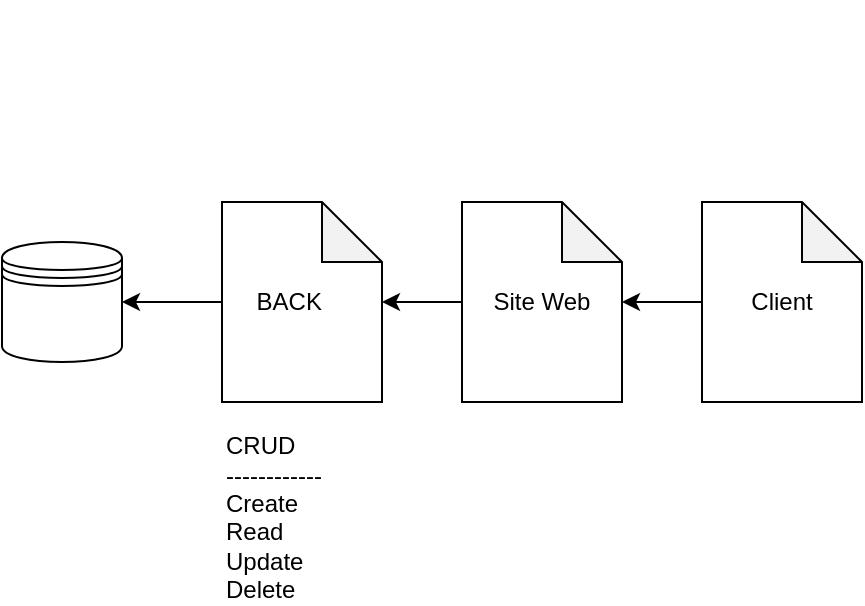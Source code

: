 <mxfile version="14.7.0" type="device" pages="6"><diagram id="HjBYw_-SuoyG0AmGlqQe" name="fonctionnement"><mxGraphModel dx="1102" dy="582" grid="1" gridSize="10" guides="1" tooltips="1" connect="1" arrows="1" fold="1" page="1" pageScale="1" pageWidth="827" pageHeight="1169" math="0" shadow="0"><root><mxCell id="td_ZVVefuXStBnX1FOo--0"/><mxCell id="td_ZVVefuXStBnX1FOo--1" parent="td_ZVVefuXStBnX1FOo--0"/><mxCell id="g2rP_h2NCHg8TXygkLtT-13" style="rounded=0;orthogonalLoop=1;jettySize=auto;html=1;" parent="td_ZVVefuXStBnX1FOo--1" source="g2rP_h2NCHg8TXygkLtT-1" target="g2rP_h2NCHg8TXygkLtT-12" edge="1"><mxGeometry relative="1" as="geometry"/></mxCell><mxCell id="g2rP_h2NCHg8TXygkLtT-1" value="&lt;br&gt;&lt;br&gt;&lt;br&gt;&lt;br&gt;&lt;br&gt;&lt;br&gt;&lt;br&gt;&lt;br&gt;&lt;br&gt;&lt;br&gt;&lt;div style=&quot;text-align: right&quot;&gt;&lt;span&gt;BACK&lt;/span&gt;&lt;/div&gt;&lt;span&gt;&lt;br&gt;&lt;br&gt;&lt;br&gt;&lt;br&gt;CRUD&lt;/span&gt;&lt;br&gt;&lt;span&gt;------------&lt;/span&gt;&lt;br&gt;&lt;span&gt;Create&lt;/span&gt;&lt;br&gt;&lt;span&gt;Read&lt;/span&gt;&lt;br&gt;&lt;span&gt;Update&lt;/span&gt;&lt;br&gt;&lt;div&gt;Delete&lt;/div&gt;" style="shape=note;whiteSpace=wrap;html=1;backgroundOutline=1;darkOpacity=0.05;align=left;" parent="td_ZVVefuXStBnX1FOo--1" vertex="1"><mxGeometry x="309" y="485" width="80" height="100" as="geometry"/></mxCell><mxCell id="g2rP_h2NCHg8TXygkLtT-2" value="Site Web" style="shape=note;whiteSpace=wrap;html=1;backgroundOutline=1;darkOpacity=0.05;" parent="td_ZVVefuXStBnX1FOo--1" vertex="1"><mxGeometry x="429" y="485" width="80" height="100" as="geometry"/></mxCell><mxCell id="g2rP_h2NCHg8TXygkLtT-3" value="Client" style="shape=note;whiteSpace=wrap;html=1;backgroundOutline=1;darkOpacity=0.05;" parent="td_ZVVefuXStBnX1FOo--1" vertex="1"><mxGeometry x="549" y="485" width="80" height="100" as="geometry"/></mxCell><mxCell id="g2rP_h2NCHg8TXygkLtT-8" value="" style="endArrow=classic;html=1;" parent="td_ZVVefuXStBnX1FOo--1" source="g2rP_h2NCHg8TXygkLtT-2" target="g2rP_h2NCHg8TXygkLtT-1" edge="1"><mxGeometry width="50" height="50" relative="1" as="geometry"><mxPoint x="439" y="624" as="sourcePoint"/><mxPoint x="489" y="574" as="targetPoint"/></mxGeometry></mxCell><mxCell id="g2rP_h2NCHg8TXygkLtT-9" value="" style="endArrow=classic;html=1;" parent="td_ZVVefuXStBnX1FOo--1" source="g2rP_h2NCHg8TXygkLtT-3" target="g2rP_h2NCHg8TXygkLtT-2" edge="1"><mxGeometry width="50" height="50" relative="1" as="geometry"><mxPoint x="599" y="457" as="sourcePoint"/><mxPoint x="489" y="574" as="targetPoint"/></mxGeometry></mxCell><mxCell id="g2rP_h2NCHg8TXygkLtT-12" value="" style="shape=datastore;whiteSpace=wrap;html=1;" parent="td_ZVVefuXStBnX1FOo--1" vertex="1"><mxGeometry x="199" y="505" width="60" height="60" as="geometry"/></mxCell></root></mxGraphModel></diagram><diagram id="2E7lmDj0wLJd2M7OoiBs" name="liens pages"><mxGraphModel dx="2756" dy="582" grid="1" gridSize="10" guides="1" tooltips="1" connect="1" arrows="1" fold="1" page="1" pageScale="1" pageWidth="827" pageHeight="1169" math="0" shadow="0"><root><mxCell id="TCNDE7Sj3nbWshHpF6JE-0"/><mxCell id="TCNDE7Sj3nbWshHpF6JE-1" parent="TCNDE7Sj3nbWshHpF6JE-0"/><mxCell id="BuHg5qAPhI-XVulvVnkZ-0" style="edgeStyle=orthogonalEdgeStyle;rounded=1;orthogonalLoop=1;jettySize=auto;html=1;entryX=0.5;entryY=0;entryDx=0;entryDy=0;" parent="TCNDE7Sj3nbWshHpF6JE-1" target="BuHg5qAPhI-XVulvVnkZ-23" edge="1"><mxGeometry relative="1" as="geometry"><mxPoint x="214" y="570" as="sourcePoint"/><Array as="points"><mxPoint x="214" y="590"/><mxPoint x="154" y="590"/></Array></mxGeometry></mxCell><mxCell id="BuHg5qAPhI-XVulvVnkZ-1" style="edgeStyle=orthogonalEdgeStyle;rounded=1;orthogonalLoop=1;jettySize=auto;html=1;exitX=0;exitY=0;exitDx=0;exitDy=0;entryX=0.5;entryY=1;entryDx=0;entryDy=0;" parent="TCNDE7Sj3nbWshHpF6JE-1" source="BuHg5qAPhI-XVulvVnkZ-14" target="BuHg5qAPhI-XVulvVnkZ-18" edge="1"><mxGeometry relative="1" as="geometry"><Array as="points"><mxPoint x="154" y="510"/></Array></mxGeometry></mxCell><mxCell id="BuHg5qAPhI-XVulvVnkZ-2" style="edgeStyle=orthogonalEdgeStyle;rounded=1;orthogonalLoop=1;jettySize=auto;html=1;exitX=0.5;exitY=1;exitDx=0;exitDy=0;entryX=0.5;entryY=0;entryDx=0;entryDy=0;" parent="TCNDE7Sj3nbWshHpF6JE-1" source="BuHg5qAPhI-XVulvVnkZ-14" target="BuHg5qAPhI-XVulvVnkZ-25" edge="1"><mxGeometry relative="1" as="geometry"/></mxCell><mxCell id="BuHg5qAPhI-XVulvVnkZ-4" style="edgeStyle=orthogonalEdgeStyle;rounded=1;orthogonalLoop=1;jettySize=auto;html=1;exitX=0;exitY=0.5;exitDx=0;exitDy=0;fillColor=#dae8fc;strokeColor=#6c8ebf;" parent="TCNDE7Sj3nbWshHpF6JE-1" source="BuHg5qAPhI-XVulvVnkZ-14" target="BuHg5qAPhI-XVulvVnkZ-26" edge="1"><mxGeometry relative="1" as="geometry"/></mxCell><mxCell id="BuHg5qAPhI-XVulvVnkZ-5" style="edgeStyle=orthogonalEdgeStyle;rounded=1;orthogonalLoop=1;jettySize=auto;html=1;exitX=0.5;exitY=1;exitDx=0;exitDy=0;entryX=0.5;entryY=0;entryDx=0;entryDy=0;fontFamily=Helvetica;" parent="TCNDE7Sj3nbWshHpF6JE-1" source="BuHg5qAPhI-XVulvVnkZ-14" target="BuHg5qAPhI-XVulvVnkZ-29" edge="1"><mxGeometry relative="1" as="geometry"><Array as="points"><mxPoint x="364" y="570"/></Array></mxGeometry></mxCell><mxCell id="BuHg5qAPhI-XVulvVnkZ-6" style="edgeStyle=orthogonalEdgeStyle;rounded=1;orthogonalLoop=1;jettySize=auto;html=1;exitX=0;exitY=0.5;exitDx=0;exitDy=0;entryX=0.5;entryY=0;entryDx=0;entryDy=0;fontFamily=Helvetica;fillColor=#dae8fc;strokeColor=#6c8ebf;" parent="TCNDE7Sj3nbWshHpF6JE-1" source="BuHg5qAPhI-XVulvVnkZ-14" target="BuHg5qAPhI-XVulvVnkZ-30" edge="1"><mxGeometry relative="1" as="geometry"/></mxCell><mxCell id="BuHg5qAPhI-XVulvVnkZ-7" style="edgeStyle=orthogonalEdgeStyle;rounded=1;orthogonalLoop=1;jettySize=auto;html=1;exitX=1;exitY=0;exitDx=0;exitDy=0;entryX=0.5;entryY=1;entryDx=0;entryDy=0;fontFamily=Helvetica;fillColor=#ffe6cc;strokeColor=#d79b00;" parent="TCNDE7Sj3nbWshHpF6JE-1" source="BuHg5qAPhI-XVulvVnkZ-14" target="BuHg5qAPhI-XVulvVnkZ-32" edge="1"><mxGeometry relative="1" as="geometry"/></mxCell><mxCell id="BuHg5qAPhI-XVulvVnkZ-9" style="edgeStyle=orthogonalEdgeStyle;rounded=1;orthogonalLoop=1;jettySize=auto;html=1;exitX=0;exitY=1;exitDx=0;exitDy=0;entryX=0.5;entryY=0;entryDx=0;entryDy=0;fontFamily=Helvetica;fillColor=#d5e8d4;strokeColor=#82b366;" parent="TCNDE7Sj3nbWshHpF6JE-1" source="BuHg5qAPhI-XVulvVnkZ-14" target="BuHg5qAPhI-XVulvVnkZ-27" edge="1"><mxGeometry relative="1" as="geometry"/></mxCell><mxCell id="BuHg5qAPhI-XVulvVnkZ-10" style="edgeStyle=orthogonalEdgeStyle;rounded=1;orthogonalLoop=1;jettySize=auto;html=1;exitX=0;exitY=1;exitDx=0;exitDy=0;fontFamily=Helvetica;fillColor=#d5e8d4;strokeColor=#82b366;" parent="TCNDE7Sj3nbWshHpF6JE-1" source="BuHg5qAPhI-XVulvVnkZ-14" target="BuHg5qAPhI-XVulvVnkZ-28" edge="1"><mxGeometry relative="1" as="geometry"/></mxCell><mxCell id="BuHg5qAPhI-XVulvVnkZ-11" style="edgeStyle=orthogonalEdgeStyle;rounded=1;orthogonalLoop=1;jettySize=auto;html=1;exitX=0;exitY=0.5;exitDx=0;exitDy=0;entryX=0.5;entryY=0;entryDx=0;entryDy=0;fontFamily=Helvetica;fillColor=#dae8fc;strokeColor=#6c8ebf;" parent="TCNDE7Sj3nbWshHpF6JE-1" source="BuHg5qAPhI-XVulvVnkZ-14" target="BuHg5qAPhI-XVulvVnkZ-48" edge="1"><mxGeometry relative="1" as="geometry"/></mxCell><mxCell id="BuHg5qAPhI-XVulvVnkZ-12" style="edgeStyle=orthogonalEdgeStyle;rounded=1;orthogonalLoop=1;jettySize=auto;html=1;exitX=0;exitY=0.5;exitDx=0;exitDy=0;fontFamily=Helvetica;fillColor=#dae8fc;strokeColor=#6c8ebf;" parent="TCNDE7Sj3nbWshHpF6JE-1" source="BuHg5qAPhI-XVulvVnkZ-14" target="BuHg5qAPhI-XVulvVnkZ-59" edge="1"><mxGeometry relative="1" as="geometry"/></mxCell><mxCell id="BuHg5qAPhI-XVulvVnkZ-13" style="edgeStyle=orthogonalEdgeStyle;rounded=1;orthogonalLoop=1;jettySize=auto;html=1;exitX=0;exitY=0.5;exitDx=0;exitDy=0;entryX=0.5;entryY=0;entryDx=0;entryDy=0;fontFamily=Helvetica;fillColor=#dae8fc;strokeColor=#6c8ebf;" parent="TCNDE7Sj3nbWshHpF6JE-1" source="BuHg5qAPhI-XVulvVnkZ-14" target="BuHg5qAPhI-XVulvVnkZ-60" edge="1"><mxGeometry relative="1" as="geometry"/></mxCell><mxCell id="nfs1l3luKbxsxxKAUNDh-3" style="edgeStyle=orthogonalEdgeStyle;rounded=1;orthogonalLoop=1;jettySize=auto;html=1;exitX=0.5;exitY=1;exitDx=0;exitDy=0;entryX=0.5;entryY=0;entryDx=0;entryDy=0;" parent="TCNDE7Sj3nbWshHpF6JE-1" source="BuHg5qAPhI-XVulvVnkZ-14" target="nfs1l3luKbxsxxKAUNDh-1" edge="1"><mxGeometry relative="1" as="geometry"><Array as="points"><mxPoint x="486" y="570"/></Array></mxGeometry></mxCell><mxCell id="lZuXWUiwZuT5M27AHBJV-1" style="edgeStyle=orthogonalEdgeStyle;rounded=1;orthogonalLoop=1;jettySize=auto;html=1;exitX=1;exitY=0.5;exitDx=0;exitDy=0;entryX=0;entryY=0.5;entryDx=0;entryDy=0;endArrow=classic;endFill=1;fillColor=#f8cecc;strokeColor=#b85450;" parent="TCNDE7Sj3nbWshHpF6JE-1" source="BuHg5qAPhI-XVulvVnkZ-14" target="lZuXWUiwZuT5M27AHBJV-0" edge="1"><mxGeometry relative="1" as="geometry"/></mxCell><mxCell id="BuHg5qAPhI-XVulvVnkZ-14" value="ACCUEIL" style="rhombus;whiteSpace=wrap;html=1;" parent="TCNDE7Sj3nbWshHpF6JE-1" vertex="1"><mxGeometry x="174" y="490" width="80" height="80" as="geometry"/></mxCell><mxCell id="BuHg5qAPhI-XVulvVnkZ-15" style="edgeStyle=orthogonalEdgeStyle;rounded=1;orthogonalLoop=1;jettySize=auto;html=1;exitX=0.5;exitY=0;exitDx=0;exitDy=0;entryX=0.5;entryY=1;entryDx=0;entryDy=0;fontFamily=Helvetica;" parent="TCNDE7Sj3nbWshHpF6JE-1" source="BuHg5qAPhI-XVulvVnkZ-18" target="BuHg5qAPhI-XVulvVnkZ-40" edge="1"><mxGeometry relative="1" as="geometry"/></mxCell><mxCell id="BuHg5qAPhI-XVulvVnkZ-16" style="edgeStyle=orthogonalEdgeStyle;rounded=1;orthogonalLoop=1;jettySize=auto;html=1;exitX=1;exitY=0.5;exitDx=0;exitDy=0;entryX=0.5;entryY=0;entryDx=0;entryDy=0;fontFamily=Helvetica;" parent="TCNDE7Sj3nbWshHpF6JE-1" source="BuHg5qAPhI-XVulvVnkZ-18" target="BuHg5qAPhI-XVulvVnkZ-14" edge="1"><mxGeometry relative="1" as="geometry"/></mxCell><mxCell id="BuHg5qAPhI-XVulvVnkZ-17" style="edgeStyle=orthogonalEdgeStyle;rounded=1;orthogonalLoop=1;jettySize=auto;html=1;exitX=0;exitY=0.5;exitDx=0;exitDy=0;entryX=0.5;entryY=1;entryDx=0;entryDy=0;fontFamily=Helvetica;" parent="TCNDE7Sj3nbWshHpF6JE-1" source="BuHg5qAPhI-XVulvVnkZ-18" target="BuHg5qAPhI-XVulvVnkZ-42" edge="1"><mxGeometry relative="1" as="geometry"/></mxCell><mxCell id="BuHg5qAPhI-XVulvVnkZ-18" value="Connexion" style="ellipse;whiteSpace=wrap;html=1;aspect=fixed;" parent="TCNDE7Sj3nbWshHpF6JE-1" vertex="1"><mxGeometry x="114" y="370" width="80" height="80" as="geometry"/></mxCell><mxCell id="BuHg5qAPhI-XVulvVnkZ-19" style="edgeStyle=orthogonalEdgeStyle;rounded=1;orthogonalLoop=1;jettySize=auto;html=1;exitX=0;exitY=1;exitDx=0;exitDy=0;entryX=0.5;entryY=1;entryDx=0;entryDy=0;fontFamily=Helvetica;" parent="TCNDE7Sj3nbWshHpF6JE-1" source="BuHg5qAPhI-XVulvVnkZ-23" target="BuHg5qAPhI-XVulvVnkZ-27" edge="1"><mxGeometry relative="1" as="geometry"><mxPoint x="154" y="735" as="targetPoint"/><Array as="points"><mxPoint x="127" y="720"/><mxPoint x="-290" y="720"/></Array></mxGeometry></mxCell><mxCell id="BuHg5qAPhI-XVulvVnkZ-20" style="edgeStyle=orthogonalEdgeStyle;rounded=1;orthogonalLoop=1;jettySize=auto;html=1;exitX=1;exitY=1;exitDx=0;exitDy=0;entryX=0.5;entryY=1;entryDx=0;entryDy=0;fontFamily=Helvetica;" parent="TCNDE7Sj3nbWshHpF6JE-1" source="BuHg5qAPhI-XVulvVnkZ-23" target="BuHg5qAPhI-XVulvVnkZ-29" edge="1"><mxGeometry relative="1" as="geometry"><Array as="points"><mxPoint x="180" y="693"/><mxPoint x="180" y="730"/><mxPoint x="364" y="730"/></Array></mxGeometry></mxCell><mxCell id="BuHg5qAPhI-XVulvVnkZ-21" style="edgeStyle=orthogonalEdgeStyle;rounded=1;orthogonalLoop=1;jettySize=auto;html=1;exitX=0;exitY=1;exitDx=0;exitDy=0;entryX=0.315;entryY=1.008;entryDx=0;entryDy=0;entryPerimeter=0;fontFamily=Helvetica;" parent="TCNDE7Sj3nbWshHpF6JE-1" source="BuHg5qAPhI-XVulvVnkZ-23" target="BuHg5qAPhI-XVulvVnkZ-28" edge="1"><mxGeometry relative="1" as="geometry"><Array as="points"><mxPoint x="127" y="720"/><mxPoint x="-195" y="720"/></Array></mxGeometry></mxCell><mxCell id="BuHg5qAPhI-XVulvVnkZ-22" style="edgeStyle=orthogonalEdgeStyle;rounded=1;orthogonalLoop=1;jettySize=auto;html=1;exitX=0.5;exitY=1;exitDx=0;exitDy=0;entryX=0.5;entryY=1;entryDx=0;entryDy=0;fontFamily=Helvetica;fillColor=#dae8fc;strokeColor=#6c8ebf;" parent="TCNDE7Sj3nbWshHpF6JE-1" source="BuHg5qAPhI-XVulvVnkZ-23" target="BuHg5qAPhI-XVulvVnkZ-48" edge="1"><mxGeometry relative="1" as="geometry"><Array as="points"><mxPoint x="154" y="730"/><mxPoint x="-410" y="730"/></Array></mxGeometry></mxCell><mxCell id="BuHg5qAPhI-XVulvVnkZ-23" value="Post + commentaires" style="rhombus;whiteSpace=wrap;html=1;" parent="TCNDE7Sj3nbWshHpF6JE-1" vertex="1"><mxGeometry x="99" y="610" width="110" height="110" as="geometry"/></mxCell><mxCell id="b2RgmeM_EWmojcAZFkUR-0" style="edgeStyle=orthogonalEdgeStyle;rounded=1;orthogonalLoop=1;jettySize=auto;html=1;exitX=0.5;exitY=1;exitDx=0;exitDy=0;entryX=0.5;entryY=1;entryDx=0;entryDy=0;" parent="TCNDE7Sj3nbWshHpF6JE-1" source="BuHg5qAPhI-XVulvVnkZ-25" target="BuHg5qAPhI-XVulvVnkZ-29" edge="1"><mxGeometry relative="1" as="geometry"><Array as="points"><mxPoint x="270" y="730"/><mxPoint x="364" y="730"/></Array></mxGeometry></mxCell><mxCell id="BuHg5qAPhI-XVulvVnkZ-25" value="Page Recherche" style="rhombus;whiteSpace=wrap;html=1;" parent="TCNDE7Sj3nbWshHpF6JE-1" vertex="1"><mxGeometry x="230" y="610" width="80" height="80" as="geometry"/></mxCell><mxCell id="BuHg5qAPhI-XVulvVnkZ-26" value="Création Post" style="ellipse;whiteSpace=wrap;html=1;aspect=fixed;fillColor=#dae8fc;strokeColor=#6c8ebf;" parent="TCNDE7Sj3nbWshHpF6JE-1" vertex="1"><mxGeometry x="-120" y="617.5" width="80" height="80" as="geometry"/></mxCell><mxCell id="BuHg5qAPhI-XVulvVnkZ-27" value="Commenter" style="shape=parallelogram;perimeter=parallelogramPerimeter;whiteSpace=wrap;html=1;fixedSize=1;fontFamily=Helvetica;fillColor=#dae8fc;strokeColor=#6c8ebf;" parent="TCNDE7Sj3nbWshHpF6JE-1" vertex="1"><mxGeometry x="-350" y="627.5" width="120" height="60" as="geometry"/></mxCell><mxCell id="BuHg5qAPhI-XVulvVnkZ-28" value="like/ dislike" style="shape=document;whiteSpace=wrap;html=1;boundedLbl=1;fontFamily=Helvetica;fillColor=#dae8fc;strokeColor=#6c8ebf;" parent="TCNDE7Sj3nbWshHpF6JE-1" vertex="1"><mxGeometry x="-220" y="632.5" width="80" height="50" as="geometry"/></mxCell><mxCell id="BuHg5qAPhI-XVulvVnkZ-29" value="Partager" style="ellipse;whiteSpace=wrap;html=1;aspect=fixed;fontFamily=Helvetica;" parent="TCNDE7Sj3nbWshHpF6JE-1" vertex="1"><mxGeometry x="324" y="625" width="80" height="80" as="geometry"/></mxCell><mxCell id="BuHg5qAPhI-XVulvVnkZ-30" value="Signaler post / commentaire" style="ellipse;whiteSpace=wrap;html=1;aspect=fixed;fontFamily=Helvetica;fillColor=#dae8fc;strokeColor=#6c8ebf;" parent="TCNDE7Sj3nbWshHpF6JE-1" vertex="1"><mxGeometry x="-10" y="617.5" width="80" height="80" as="geometry"/></mxCell><mxCell id="BuHg5qAPhI-XVulvVnkZ-31" style="edgeStyle=orthogonalEdgeStyle;rounded=1;orthogonalLoop=1;jettySize=auto;html=1;exitX=0;exitY=0.5;exitDx=0;exitDy=0;entryX=0.5;entryY=0;entryDx=0;entryDy=0;fontFamily=Helvetica;fillColor=#ffe6cc;strokeColor=#d79b00;" parent="TCNDE7Sj3nbWshHpF6JE-1" source="BuHg5qAPhI-XVulvVnkZ-32" target="BuHg5qAPhI-XVulvVnkZ-14" edge="1"><mxGeometry relative="1" as="geometry"/></mxCell><mxCell id="BuHg5qAPhI-XVulvVnkZ-32" value="Suppression Post / comment (raison)" style="ellipse;whiteSpace=wrap;html=1;aspect=fixed;fontFamily=Helvetica;fillColor=#fff2cc;strokeColor=#d6b656;" parent="TCNDE7Sj3nbWshHpF6JE-1" vertex="1"><mxGeometry x="280" y="400" width="80" height="80" as="geometry"/></mxCell><mxCell id="BuHg5qAPhI-XVulvVnkZ-33" style="edgeStyle=orthogonalEdgeStyle;rounded=1;orthogonalLoop=1;jettySize=auto;html=1;exitX=0;exitY=1;exitDx=0;exitDy=0;fontFamily=Helvetica;fillColor=#fff2cc;strokeColor=#d6b656;entryX=0.5;entryY=0;entryDx=0;entryDy=0;" parent="TCNDE7Sj3nbWshHpF6JE-1" source="BuHg5qAPhI-XVulvVnkZ-38" target="BuHg5qAPhI-XVulvVnkZ-47" edge="1"><mxGeometry relative="1" as="geometry"><Array as="points"><mxPoint x="430" y="791"/></Array></mxGeometry></mxCell><mxCell id="BuHg5qAPhI-XVulvVnkZ-34" style="edgeStyle=orthogonalEdgeStyle;rounded=1;orthogonalLoop=1;jettySize=auto;html=1;exitX=1;exitY=1;exitDx=0;exitDy=0;entryX=0.5;entryY=0;entryDx=0;entryDy=0;fontFamily=Helvetica;fillColor=#f8cecc;strokeColor=#b85450;" parent="TCNDE7Sj3nbWshHpF6JE-1" source="BuHg5qAPhI-XVulvVnkZ-38" target="BuHg5qAPhI-XVulvVnkZ-50" edge="1"><mxGeometry relative="1" as="geometry"><Array as="points"><mxPoint x="546" y="791"/></Array></mxGeometry></mxCell><mxCell id="BuHg5qAPhI-XVulvVnkZ-35" style="edgeStyle=orthogonalEdgeStyle;rounded=1;orthogonalLoop=1;jettySize=auto;html=1;exitX=1;exitY=1;exitDx=0;exitDy=0;entryX=0.5;entryY=0;entryDx=0;entryDy=0;fontFamily=Helvetica;fillColor=#f8cecc;strokeColor=#b85450;" parent="TCNDE7Sj3nbWshHpF6JE-1" source="BuHg5qAPhI-XVulvVnkZ-38" target="BuHg5qAPhI-XVulvVnkZ-51" edge="1"><mxGeometry relative="1" as="geometry"><Array as="points"><mxPoint x="626" y="791"/></Array></mxGeometry></mxCell><mxCell id="BuHg5qAPhI-XVulvVnkZ-36" style="edgeStyle=orthogonalEdgeStyle;rounded=1;orthogonalLoop=1;jettySize=auto;html=1;exitX=0;exitY=1;exitDx=0;exitDy=0;entryX=0.5;entryY=0;entryDx=0;entryDy=0;fontFamily=Helvetica;fillColor=#fff2cc;strokeColor=#d6b656;" parent="TCNDE7Sj3nbWshHpF6JE-1" source="BuHg5qAPhI-XVulvVnkZ-38" target="BuHg5qAPhI-XVulvVnkZ-53" edge="1"><mxGeometry relative="1" as="geometry"><Array as="points"><mxPoint x="350" y="791"/></Array></mxGeometry></mxCell><mxCell id="BuHg5qAPhI-XVulvVnkZ-37" style="edgeStyle=orthogonalEdgeStyle;rounded=1;orthogonalLoop=1;jettySize=auto;html=1;exitX=0.5;exitY=1;exitDx=0;exitDy=0;entryX=0.5;entryY=0;entryDx=0;entryDy=0;fontFamily=Helvetica;fillColor=#d5e8d4;strokeColor=#82b366;" parent="TCNDE7Sj3nbWshHpF6JE-1" source="BuHg5qAPhI-XVulvVnkZ-38" target="BuHg5qAPhI-XVulvVnkZ-54" edge="1"><mxGeometry relative="1" as="geometry"/></mxCell><mxCell id="nfs1l3luKbxsxxKAUNDh-7" style="edgeStyle=orthogonalEdgeStyle;rounded=1;orthogonalLoop=1;jettySize=auto;html=1;exitX=0;exitY=0.5;exitDx=0;exitDy=0;entryX=0.5;entryY=0;entryDx=0;entryDy=0;" parent="TCNDE7Sj3nbWshHpF6JE-1" source="BuHg5qAPhI-XVulvVnkZ-38" target="nfs1l3luKbxsxxKAUNDh-5" edge="1"><mxGeometry relative="1" as="geometry"/></mxCell><mxCell id="nfs1l3luKbxsxxKAUNDh-8" style="edgeStyle=orthogonalEdgeStyle;rounded=1;orthogonalLoop=1;jettySize=auto;html=1;exitX=0;exitY=0.5;exitDx=0;exitDy=0;entryX=0.5;entryY=0;entryDx=0;entryDy=0;" parent="TCNDE7Sj3nbWshHpF6JE-1" source="BuHg5qAPhI-XVulvVnkZ-38" target="nfs1l3luKbxsxxKAUNDh-6" edge="1"><mxGeometry relative="1" as="geometry"/></mxCell><mxCell id="BuHg5qAPhI-XVulvVnkZ-38" value="Profil" style="rhombus;whiteSpace=wrap;html=1;fontFamily=Helvetica;" parent="TCNDE7Sj3nbWshHpF6JE-1" vertex="1"><mxGeometry x="436" y="720" width="100" height="95" as="geometry"/></mxCell><mxCell id="BuHg5qAPhI-XVulvVnkZ-39" style="edgeStyle=orthogonalEdgeStyle;rounded=1;orthogonalLoop=1;jettySize=auto;html=1;exitX=1;exitY=0.5;exitDx=0;exitDy=0;entryX=0.5;entryY=0;entryDx=0;entryDy=0;fontFamily=Helvetica;" parent="TCNDE7Sj3nbWshHpF6JE-1" source="BuHg5qAPhI-XVulvVnkZ-40" target="BuHg5qAPhI-XVulvVnkZ-14" edge="1"><mxGeometry relative="1" as="geometry"/></mxCell><mxCell id="BuHg5qAPhI-XVulvVnkZ-40" value="Inscription" style="ellipse;whiteSpace=wrap;html=1;aspect=fixed;fontFamily=Helvetica;" parent="TCNDE7Sj3nbWshHpF6JE-1" vertex="1"><mxGeometry x="114" y="265" width="80" height="80" as="geometry"/></mxCell><mxCell id="BuHg5qAPhI-XVulvVnkZ-41" style="edgeStyle=orthogonalEdgeStyle;rounded=1;orthogonalLoop=1;jettySize=auto;html=1;exitX=1;exitY=0.5;exitDx=0;exitDy=0;entryX=0;entryY=0;entryDx=0;entryDy=0;fontFamily=Helvetica;" parent="TCNDE7Sj3nbWshHpF6JE-1" source="BuHg5qAPhI-XVulvVnkZ-42" target="BuHg5qAPhI-XVulvVnkZ-18" edge="1"><mxGeometry relative="1" as="geometry"><Array as="points"><mxPoint x="100" y="350"/><mxPoint x="100" y="382"/></Array></mxGeometry></mxCell><mxCell id="BuHg5qAPhI-XVulvVnkZ-42" value="Mot de passe oublié" style="ellipse;whiteSpace=wrap;html=1;aspect=fixed;fontFamily=Helvetica;fillColor=#dae8fc;strokeColor=#6c8ebf;" parent="TCNDE7Sj3nbWshHpF6JE-1" vertex="1"><mxGeometry x="-6" y="310" width="80" height="80" as="geometry"/></mxCell><mxCell id="BuHg5qAPhI-XVulvVnkZ-43" style="edgeStyle=orthogonalEdgeStyle;rounded=1;orthogonalLoop=1;jettySize=auto;html=1;exitX=1;exitY=0.5;exitDx=0;exitDy=0;entryX=0;entryY=0;entryDx=0;entryDy=0;fontFamily=Helvetica;" parent="TCNDE7Sj3nbWshHpF6JE-1" source="BuHg5qAPhI-XVulvVnkZ-44" target="BuHg5qAPhI-XVulvVnkZ-18" edge="1"><mxGeometry relative="1" as="geometry"><Array as="points"><mxPoint x="100" y="220"/><mxPoint x="100" y="382"/></Array></mxGeometry></mxCell><mxCell id="BuHg5qAPhI-XVulvVnkZ-44" value="Réinitialisation MDP" style="rhombus;whiteSpace=wrap;html=1;fontFamily=Helvetica;" parent="TCNDE7Sj3nbWshHpF6JE-1" vertex="1"><mxGeometry x="-80" y="160" width="120" height="120" as="geometry"/></mxCell><mxCell id="BuHg5qAPhI-XVulvVnkZ-45" value="" style="edgeStyle=orthogonalEdgeStyle;rounded=1;orthogonalLoop=1;jettySize=auto;html=1;fontFamily=Helvetica;" parent="TCNDE7Sj3nbWshHpF6JE-1" source="BuHg5qAPhI-XVulvVnkZ-46" target="BuHg5qAPhI-XVulvVnkZ-44" edge="1"><mxGeometry relative="1" as="geometry"/></mxCell><mxCell id="BuHg5qAPhI-XVulvVnkZ-46" value="Mail" style="rounded=1;whiteSpace=wrap;html=1;fontFamily=Helvetica;" parent="TCNDE7Sj3nbWshHpF6JE-1" vertex="1"><mxGeometry x="-250" y="190" width="120" height="60" as="geometry"/></mxCell><mxCell id="BuHg5qAPhI-XVulvVnkZ-47" value="Signalement utilisateur (raison)" style="ellipse;whiteSpace=wrap;html=1;aspect=fixed;fontFamily=Helvetica;fillColor=#fff2cc;strokeColor=#d6b656;" parent="TCNDE7Sj3nbWshHpF6JE-1" vertex="1"><mxGeometry x="390" y="840" width="80" height="80" as="geometry"/></mxCell><mxCell id="BuHg5qAPhI-XVulvVnkZ-48" value="Suppression Post / comment" style="ellipse;whiteSpace=wrap;html=1;aspect=fixed;fontFamily=Helvetica;fillColor=#dae8fc;strokeColor=#6c8ebf;" parent="TCNDE7Sj3nbWshHpF6JE-1" vertex="1"><mxGeometry x="-450" y="617.5" width="80" height="80" as="geometry"/></mxCell><mxCell id="BuHg5qAPhI-XVulvVnkZ-49" style="edgeStyle=orthogonalEdgeStyle;rounded=1;orthogonalLoop=1;jettySize=auto;html=1;exitX=0.5;exitY=1;exitDx=0;exitDy=0;entryX=1;entryY=0.5;entryDx=0;entryDy=0;fillColor=#f8cecc;strokeColor=#b85450;" parent="TCNDE7Sj3nbWshHpF6JE-1" source="BuHg5qAPhI-XVulvVnkZ-50" target="BuHg5qAPhI-XVulvVnkZ-64" edge="1"><mxGeometry relative="1" as="geometry"/></mxCell><mxCell id="BuHg5qAPhI-XVulvVnkZ-50" value="Ban définitif" style="ellipse;whiteSpace=wrap;html=1;aspect=fixed;fontFamily=Helvetica;fillColor=#f8cecc;strokeColor=#b85450;" parent="TCNDE7Sj3nbWshHpF6JE-1" vertex="1"><mxGeometry x="506" y="840" width="80" height="80" as="geometry"/></mxCell><mxCell id="BuHg5qAPhI-XVulvVnkZ-51" value="Suppression compte" style="ellipse;whiteSpace=wrap;html=1;aspect=fixed;fontFamily=Helvetica;fillColor=#f8cecc;strokeColor=#b85450;" parent="TCNDE7Sj3nbWshHpF6JE-1" vertex="1"><mxGeometry x="586" y="840" width="80" height="80" as="geometry"/></mxCell><mxCell id="BuHg5qAPhI-XVulvVnkZ-52" style="edgeStyle=orthogonalEdgeStyle;rounded=1;orthogonalLoop=1;jettySize=auto;html=1;exitX=0.5;exitY=1;exitDx=0;exitDy=0;entryX=0;entryY=0.5;entryDx=0;entryDy=0;fillColor=#fff2cc;strokeColor=#d6b656;" parent="TCNDE7Sj3nbWshHpF6JE-1" source="BuHg5qAPhI-XVulvVnkZ-53" target="BuHg5qAPhI-XVulvVnkZ-64" edge="1"><mxGeometry relative="1" as="geometry"/></mxCell><mxCell id="BuHg5qAPhI-XVulvVnkZ-53" value="Ban temporaire" style="ellipse;whiteSpace=wrap;html=1;aspect=fixed;fontFamily=Helvetica;fillColor=#fff2cc;strokeColor=#d6b656;" parent="TCNDE7Sj3nbWshHpF6JE-1" vertex="1"><mxGeometry x="310" y="840" width="80" height="80" as="geometry"/></mxCell><mxCell id="BuHg5qAPhI-XVulvVnkZ-54" value="MP" style="ellipse;whiteSpace=wrap;html=1;aspect=fixed;fontFamily=Helvetica;fillColor=#dae8fc;strokeColor=#6c8ebf;" parent="TCNDE7Sj3nbWshHpF6JE-1" vertex="1"><mxGeometry x="446" y="930" width="80" height="80" as="geometry"/></mxCell><mxCell id="BuHg5qAPhI-XVulvVnkZ-55" style="edgeStyle=orthogonalEdgeStyle;rounded=1;orthogonalLoop=1;jettySize=auto;html=1;exitX=0.5;exitY=1;exitDx=0;exitDy=0;fontFamily=Helvetica;fillColor=#dae8fc;strokeColor=#6c8ebf;" parent="TCNDE7Sj3nbWshHpF6JE-1" source="BuHg5qAPhI-XVulvVnkZ-59" target="BuHg5qAPhI-XVulvVnkZ-61" edge="1"><mxGeometry relative="1" as="geometry"/></mxCell><mxCell id="BuHg5qAPhI-XVulvVnkZ-56" style="edgeStyle=orthogonalEdgeStyle;rounded=1;orthogonalLoop=1;jettySize=auto;html=1;exitX=0.5;exitY=1;exitDx=0;exitDy=0;entryX=0.5;entryY=0;entryDx=0;entryDy=0;fontFamily=Helvetica;fillColor=#dae8fc;strokeColor=#6c8ebf;" parent="TCNDE7Sj3nbWshHpF6JE-1" source="BuHg5qAPhI-XVulvVnkZ-59" target="BuHg5qAPhI-XVulvVnkZ-63" edge="1"><mxGeometry relative="1" as="geometry"/></mxCell><mxCell id="BuHg5qAPhI-XVulvVnkZ-57" style="edgeStyle=orthogonalEdgeStyle;rounded=1;orthogonalLoop=1;jettySize=auto;html=1;exitX=0.5;exitY=1;exitDx=0;exitDy=0;entryX=0.5;entryY=0;entryDx=0;entryDy=0;fillColor=#dae8fc;strokeColor=#6c8ebf;" parent="TCNDE7Sj3nbWshHpF6JE-1" source="BuHg5qAPhI-XVulvVnkZ-59" target="BuHg5qAPhI-XVulvVnkZ-70" edge="1"><mxGeometry relative="1" as="geometry"/></mxCell><mxCell id="BuHg5qAPhI-XVulvVnkZ-58" style="edgeStyle=orthogonalEdgeStyle;rounded=1;orthogonalLoop=1;jettySize=auto;html=1;exitX=0.5;exitY=1;exitDx=0;exitDy=0;fillColor=#dae8fc;strokeColor=#6c8ebf;" parent="TCNDE7Sj3nbWshHpF6JE-1" source="BuHg5qAPhI-XVulvVnkZ-59" target="BuHg5qAPhI-XVulvVnkZ-77" edge="1"><mxGeometry relative="1" as="geometry"/></mxCell><mxCell id="BuHg5qAPhI-XVulvVnkZ-59" value="Profil" style="rhombus;whiteSpace=wrap;html=1;fontFamily=Helvetica;fillColor=#dae8fc;strokeColor=#6c8ebf;" parent="TCNDE7Sj3nbWshHpF6JE-1" vertex="1"><mxGeometry x="-545" y="618.5" width="80" height="80" as="geometry"/></mxCell><mxCell id="BuHg5qAPhI-XVulvVnkZ-60" value="Déconnexion" style="shape=document;whiteSpace=wrap;html=1;boundedLbl=1;fontFamily=Helvetica;fillColor=#dae8fc;strokeColor=#6c8ebf;" parent="TCNDE7Sj3nbWshHpF6JE-1" vertex="1"><mxGeometry x="-647.5" y="617.5" width="90" height="50" as="geometry"/></mxCell><mxCell id="BuHg5qAPhI-XVulvVnkZ-61" value="Suppression compte" style="ellipse;whiteSpace=wrap;html=1;aspect=fixed;fontFamily=Helvetica;fillColor=#dae8fc;strokeColor=#6c8ebf;" parent="TCNDE7Sj3nbWshHpF6JE-1" vertex="1"><mxGeometry x="-545" y="749.75" width="80" height="80" as="geometry"/></mxCell><mxCell id="BuHg5qAPhI-XVulvVnkZ-62" value="" style="edgeStyle=orthogonalEdgeStyle;rounded=1;orthogonalLoop=1;jettySize=auto;html=1;fillColor=#dae8fc;strokeColor=#6c8ebf;" parent="TCNDE7Sj3nbWshHpF6JE-1" source="BuHg5qAPhI-XVulvVnkZ-63" target="BuHg5qAPhI-XVulvVnkZ-65" edge="1"><mxGeometry relative="1" as="geometry"/></mxCell><mxCell id="BuHg5qAPhI-XVulvVnkZ-63" value="Changement infos perso" style="rhombus;whiteSpace=wrap;html=1;fontFamily=Helvetica;fillColor=#dae8fc;strokeColor=#6c8ebf;" parent="TCNDE7Sj3nbWshHpF6JE-1" vertex="1"><mxGeometry x="-645" y="749.5" width="85" height="80" as="geometry"/></mxCell><mxCell id="BuHg5qAPhI-XVulvVnkZ-64" value="Débannir" style="ellipse;whiteSpace=wrap;html=1;aspect=fixed;fillColor=#fff2cc;strokeColor=#d6b656;" parent="TCNDE7Sj3nbWshHpF6JE-1" vertex="1"><mxGeometry x="446" y="1020" width="80" height="80" as="geometry"/></mxCell><mxCell id="BuHg5qAPhI-XVulvVnkZ-65" value="Changer avatar" style="ellipse;whiteSpace=wrap;html=1;aspect=fixed;fillColor=#dae8fc;strokeColor=#6c8ebf;" parent="TCNDE7Sj3nbWshHpF6JE-1" vertex="1"><mxGeometry x="-642.5" y="877.5" width="80" height="80" as="geometry"/></mxCell><mxCell id="BuHg5qAPhI-XVulvVnkZ-66" style="edgeStyle=orthogonalEdgeStyle;rounded=1;orthogonalLoop=1;jettySize=auto;html=1;exitX=0.5;exitY=1;exitDx=0;exitDy=0;entryX=0.5;entryY=0;entryDx=0;entryDy=0;fillColor=#dae8fc;strokeColor=#6c8ebf;" parent="TCNDE7Sj3nbWshHpF6JE-1" source="BuHg5qAPhI-XVulvVnkZ-70" target="BuHg5qAPhI-XVulvVnkZ-71" edge="1"><mxGeometry relative="1" as="geometry"/></mxCell><mxCell id="BuHg5qAPhI-XVulvVnkZ-67" style="edgeStyle=orthogonalEdgeStyle;rounded=1;orthogonalLoop=1;jettySize=auto;html=1;exitX=0.5;exitY=1;exitDx=0;exitDy=0;entryX=0.5;entryY=0;entryDx=0;entryDy=0;fillColor=#dae8fc;strokeColor=#6c8ebf;" parent="TCNDE7Sj3nbWshHpF6JE-1" source="BuHg5qAPhI-XVulvVnkZ-70" target="BuHg5qAPhI-XVulvVnkZ-72" edge="1"><mxGeometry relative="1" as="geometry"/></mxCell><mxCell id="BuHg5qAPhI-XVulvVnkZ-68" style="edgeStyle=orthogonalEdgeStyle;rounded=1;orthogonalLoop=1;jettySize=auto;html=1;exitX=0.5;exitY=1;exitDx=0;exitDy=0;entryX=0.5;entryY=0;entryDx=0;entryDy=0;fillColor=#dae8fc;strokeColor=#6c8ebf;" parent="TCNDE7Sj3nbWshHpF6JE-1" source="BuHg5qAPhI-XVulvVnkZ-70" target="BuHg5qAPhI-XVulvVnkZ-73" edge="1"><mxGeometry relative="1" as="geometry"/></mxCell><mxCell id="BuHg5qAPhI-XVulvVnkZ-69" style="edgeStyle=orthogonalEdgeStyle;rounded=1;orthogonalLoop=1;jettySize=auto;html=1;exitX=0.5;exitY=1;exitDx=0;exitDy=0;entryX=0.5;entryY=0;entryDx=0;entryDy=0;fillColor=#dae8fc;strokeColor=#6c8ebf;" parent="TCNDE7Sj3nbWshHpF6JE-1" source="BuHg5qAPhI-XVulvVnkZ-70" target="BuHg5qAPhI-XVulvVnkZ-74" edge="1"><mxGeometry relative="1" as="geometry"/></mxCell><mxCell id="BuHg5qAPhI-XVulvVnkZ-70" value="Tableau de bord" style="rhombus;whiteSpace=wrap;html=1;fillColor=#dae8fc;strokeColor=#6c8ebf;" parent="TCNDE7Sj3nbWshHpF6JE-1" vertex="1"><mxGeometry x="-745" y="749.75" width="80" height="80" as="geometry"/></mxCell><mxCell id="BuHg5qAPhI-XVulvVnkZ-71" value="Visualisation posts perso" style="rhombus;whiteSpace=wrap;html=1;fillColor=#dae8fc;strokeColor=#6c8ebf;" parent="TCNDE7Sj3nbWshHpF6JE-1" vertex="1"><mxGeometry x="-745" y="878.5" width="80" height="80" as="geometry"/></mxCell><mxCell id="BuHg5qAPhI-XVulvVnkZ-72" value="Visualisation des posts commentés" style="rhombus;whiteSpace=wrap;html=1;fillColor=#dae8fc;strokeColor=#6c8ebf;" parent="TCNDE7Sj3nbWshHpF6JE-1" vertex="1"><mxGeometry x="-835" y="878.5" width="80" height="80" as="geometry"/></mxCell><mxCell id="BuHg5qAPhI-XVulvVnkZ-73" value="Galerie média (posts)" style="rhombus;whiteSpace=wrap;html=1;fillColor=#dae8fc;strokeColor=#6c8ebf;" parent="TCNDE7Sj3nbWshHpF6JE-1" vertex="1"><mxGeometry x="-925" y="878.5" width="80" height="80" as="geometry"/></mxCell><mxCell id="BuHg5qAPhI-XVulvVnkZ-74" value="Badges" style="rhombus;whiteSpace=wrap;html=1;fillColor=#dae8fc;strokeColor=#6c8ebf;" parent="TCNDE7Sj3nbWshHpF6JE-1" vertex="1"><mxGeometry x="-1015" y="878.5" width="80" height="80" as="geometry"/></mxCell><mxCell id="BuHg5qAPhI-XVulvVnkZ-80" value="" style="edgeStyle=orthogonalEdgeStyle;rounded=1;orthogonalLoop=1;jettySize=auto;html=1;fillColor=#dae8fc;strokeColor=#6c8ebf;" parent="TCNDE7Sj3nbWshHpF6JE-1" source="BuHg5qAPhI-XVulvVnkZ-77" target="BuHg5qAPhI-XVulvVnkZ-79" edge="1"><mxGeometry relative="1" as="geometry"/></mxCell><mxCell id="BuHg5qAPhI-XVulvVnkZ-77" value="paramètres" style="rhombus;whiteSpace=wrap;html=1;fillColor=#dae8fc;strokeColor=#6c8ebf;" parent="TCNDE7Sj3nbWshHpF6JE-1" vertex="1"><mxGeometry x="-1115" y="749.75" width="80" height="80" as="geometry"/></mxCell><mxCell id="BuHg5qAPhI-XVulvVnkZ-79" value="Privatisation des infos" style="shape=document;whiteSpace=wrap;html=1;boundedLbl=1;strokeColor=#6c8ebf;fillColor=#dae8fc;" parent="TCNDE7Sj3nbWshHpF6JE-1" vertex="1"><mxGeometry x="-1120" y="893.5" width="90" height="50" as="geometry"/></mxCell><mxCell id="X76ZZmkm6NpfbdvqiqZ8-0" value="" style="edgeStyle=orthogonalEdgeStyle;rounded=1;orthogonalLoop=1;jettySize=auto;html=1;fontFamily=Helvetica;" parent="TCNDE7Sj3nbWshHpF6JE-1" edge="1"><mxGeometry relative="1" as="geometry"><mxPoint x="-130" y="220" as="sourcePoint"/><mxPoint x="-80" y="220" as="targetPoint"/></mxGeometry></mxCell><mxCell id="X76ZZmkm6NpfbdvqiqZ8-1" style="edgeStyle=orthogonalEdgeStyle;rounded=1;orthogonalLoop=1;jettySize=auto;html=1;exitX=1;exitY=0.5;exitDx=0;exitDy=0;entryX=0;entryY=0;entryDx=0;entryDy=0;fontFamily=Helvetica;" parent="TCNDE7Sj3nbWshHpF6JE-1" edge="1"><mxGeometry relative="1" as="geometry"><Array as="points"><mxPoint x="100" y="220"/><mxPoint x="100" y="382"/></Array><mxPoint x="40" y="220" as="sourcePoint"/><mxPoint x="125.716" y="381.716" as="targetPoint"/></mxGeometry></mxCell><mxCell id="X76ZZmkm6NpfbdvqiqZ8-2" style="edgeStyle=orthogonalEdgeStyle;rounded=1;orthogonalLoop=1;jettySize=auto;html=1;exitX=1;exitY=0.5;exitDx=0;exitDy=0;entryX=0;entryY=0;entryDx=0;entryDy=0;fontFamily=Helvetica;" parent="TCNDE7Sj3nbWshHpF6JE-1" edge="1"><mxGeometry relative="1" as="geometry"><Array as="points"><mxPoint x="100" y="350"/><mxPoint x="100" y="382"/></Array><mxPoint x="74" y="350" as="sourcePoint"/><mxPoint x="125.716" y="381.716" as="targetPoint"/></mxGeometry></mxCell><mxCell id="X76ZZmkm6NpfbdvqiqZ8-3" style="edgeStyle=orthogonalEdgeStyle;rounded=1;orthogonalLoop=1;jettySize=auto;html=1;exitX=0;exitY=0.5;exitDx=0;exitDy=0;entryX=0.5;entryY=1;entryDx=0;entryDy=0;fontFamily=Helvetica;" parent="TCNDE7Sj3nbWshHpF6JE-1" edge="1"><mxGeometry relative="1" as="geometry"><mxPoint x="114" y="410" as="sourcePoint"/><mxPoint x="34" y="390" as="targetPoint"/></mxGeometry></mxCell><mxCell id="X76ZZmkm6NpfbdvqiqZ8-4" style="edgeStyle=orthogonalEdgeStyle;rounded=1;orthogonalLoop=1;jettySize=auto;html=1;exitX=1;exitY=0.5;exitDx=0;exitDy=0;entryX=0.5;entryY=0;entryDx=0;entryDy=0;fontFamily=Helvetica;" parent="TCNDE7Sj3nbWshHpF6JE-1" edge="1"><mxGeometry relative="1" as="geometry"><mxPoint x="194" y="305" as="sourcePoint"/><mxPoint x="214" y="490" as="targetPoint"/></mxGeometry></mxCell><mxCell id="X76ZZmkm6NpfbdvqiqZ8-5" style="edgeStyle=orthogonalEdgeStyle;rounded=1;orthogonalLoop=1;jettySize=auto;html=1;exitX=1;exitY=0.5;exitDx=0;exitDy=0;entryX=0.5;entryY=0;entryDx=0;entryDy=0;fontFamily=Helvetica;" parent="TCNDE7Sj3nbWshHpF6JE-1" edge="1"><mxGeometry relative="1" as="geometry"><mxPoint x="194" y="410" as="sourcePoint"/><mxPoint x="214" y="490" as="targetPoint"/></mxGeometry></mxCell><mxCell id="X76ZZmkm6NpfbdvqiqZ8-7" style="edgeStyle=orthogonalEdgeStyle;rounded=1;orthogonalLoop=1;jettySize=auto;html=1;exitX=1;exitY=0;exitDx=0;exitDy=0;entryX=0.5;entryY=1;entryDx=0;entryDy=0;fontFamily=Helvetica;fillColor=#ffe6cc;strokeColor=#d79b00;" parent="TCNDE7Sj3nbWshHpF6JE-1" edge="1"><mxGeometry relative="1" as="geometry"><mxPoint x="234" y="510" as="sourcePoint"/><mxPoint x="320" y="480" as="targetPoint"/></mxGeometry></mxCell><mxCell id="X76ZZmkm6NpfbdvqiqZ8-9" style="edgeStyle=orthogonalEdgeStyle;rounded=1;orthogonalLoop=1;jettySize=auto;html=1;exitX=0;exitY=0.5;exitDx=0;exitDy=0;entryX=0.5;entryY=0;entryDx=0;entryDy=0;fontFamily=Helvetica;fillColor=#dae8fc;strokeColor=#6c8ebf;" parent="TCNDE7Sj3nbWshHpF6JE-1" edge="1"><mxGeometry relative="1" as="geometry"><mxPoint x="174" y="530" as="sourcePoint"/><mxPoint x="30" y="617.5" as="targetPoint"/></mxGeometry></mxCell><mxCell id="nfs1l3luKbxsxxKAUNDh-0" value="" style="rhombus;whiteSpace=wrap;html=1;" parent="TCNDE7Sj3nbWshHpF6JE-1" vertex="1"><mxGeometry x="550" y="625" width="80" height="80" as="geometry"/></mxCell><mxCell id="nfs1l3luKbxsxxKAUNDh-4" value="" style="edgeStyle=orthogonalEdgeStyle;rounded=1;orthogonalLoop=1;jettySize=auto;html=1;" parent="TCNDE7Sj3nbWshHpF6JE-1" source="nfs1l3luKbxsxxKAUNDh-1" target="BuHg5qAPhI-XVulvVnkZ-38" edge="1"><mxGeometry relative="1" as="geometry"/></mxCell><mxCell id="nfs1l3luKbxsxxKAUNDh-1" value="&lt;span&gt;Afficher profil utilisateur du post / comment&lt;/span&gt;" style="shape=document;whiteSpace=wrap;html=1;boundedLbl=1;gradientColor=none;" parent="TCNDE7Sj3nbWshHpF6JE-1" vertex="1"><mxGeometry x="428" y="630" width="116" height="67.5" as="geometry"/></mxCell><mxCell id="nfs1l3luKbxsxxKAUNDh-5" value="Médias" style="rhombus;whiteSpace=wrap;html=1;gradientColor=none;" parent="TCNDE7Sj3nbWshHpF6JE-1" vertex="1"><mxGeometry x="214" y="800" width="80" height="80" as="geometry"/></mxCell><mxCell id="nfs1l3luKbxsxxKAUNDh-6" value="à propos" style="rhombus;whiteSpace=wrap;html=1;gradientColor=none;" parent="TCNDE7Sj3nbWshHpF6JE-1" vertex="1"><mxGeometry x="114" y="801.5" width="80" height="80" as="geometry"/></mxCell><mxCell id="lZuXWUiwZuT5M27AHBJV-0" value="Gestion des rôles" style="rhombus;whiteSpace=wrap;html=1;strokeWidth=1;fillColor=#f8cecc;strokeColor=#b85450;" parent="TCNDE7Sj3nbWshHpF6JE-1" vertex="1"><mxGeometry x="526" y="490" width="80" height="80" as="geometry"/></mxCell><mxCell id="bzR-HlWQm9diK2vmonIs-0" value="" style="group" parent="TCNDE7Sj3nbWshHpF6JE-1" vertex="1" connectable="0"><mxGeometry x="-1007.5" y="260" width="360" height="260" as="geometry"/></mxCell><mxCell id="jzAUDFlAlvEqMRiQG2Fl-0" value="User" style="shape=umlActor;verticalLabelPosition=bottom;verticalAlign=top;html=1;outlineConnect=0;fontFamily=Helvetica;fillColor=#dae8fc;strokeColor=#6c8ebf;" parent="bzR-HlWQm9diK2vmonIs-0" vertex="1"><mxGeometry x="50" width="30" height="60" as="geometry"/></mxCell><mxCell id="jzAUDFlAlvEqMRiQG2Fl-1" value="Guest" style="shape=umlActor;verticalLabelPosition=bottom;verticalAlign=top;html=1;outlineConnect=0;fontFamily=Helvetica;" parent="bzR-HlWQm9diK2vmonIs-0" vertex="1"><mxGeometry x="6" width="30" height="60" as="geometry"/></mxCell><mxCell id="jzAUDFlAlvEqMRiQG2Fl-2" value="Modo" style="shape=umlActor;verticalLabelPosition=bottom;verticalAlign=top;html=1;outlineConnect=0;fontFamily=Helvetica;fillColor=#fff2cc;strokeColor=#d6b656;" parent="bzR-HlWQm9diK2vmonIs-0" vertex="1"><mxGeometry x="96" width="30" height="60" as="geometry"/></mxCell><mxCell id="jzAUDFlAlvEqMRiQG2Fl-3" value="Admin" style="shape=umlActor;verticalLabelPosition=bottom;verticalAlign=top;html=1;outlineConnect=0;fontFamily=Helvetica;fillColor=#f8cecc;strokeColor=#b85450;" parent="bzR-HlWQm9diK2vmonIs-0" vertex="1"><mxGeometry x="146" width="30" height="60" as="geometry"/></mxCell><mxCell id="jzAUDFlAlvEqMRiQG2Fl-4" value="Données à récupérer" style="whiteSpace=wrap;html=1;aspect=fixed;fontFamily=Helvetica;" parent="bzR-HlWQm9diK2vmonIs-0" vertex="1"><mxGeometry y="90" width="80" height="80" as="geometry"/></mxCell><mxCell id="jzAUDFlAlvEqMRiQG2Fl-5" value="Popup" style="ellipse;whiteSpace=wrap;html=1;aspect=fixed;fontFamily=Helvetica;" parent="bzR-HlWQm9diK2vmonIs-0" vertex="1"><mxGeometry y="180" width="80" height="80" as="geometry"/></mxCell><mxCell id="jzAUDFlAlvEqMRiQG2Fl-6" value="Modification d'élément" style="shape=parallelogram;perimeter=parallelogramPerimeter;whiteSpace=wrap;html=1;fixedSize=1;fontFamily=Helvetica;" parent="bzR-HlWQm9diK2vmonIs-0" vertex="1"><mxGeometry x="101" y="100" width="120" height="60" as="geometry"/></mxCell><mxCell id="jzAUDFlAlvEqMRiQG2Fl-7" value="Bouton" style="shape=document;whiteSpace=wrap;html=1;boundedLbl=1;fontFamily=Helvetica;" parent="bzR-HlWQm9diK2vmonIs-0" vertex="1"><mxGeometry x="101" y="180" width="120" height="80" as="geometry"/></mxCell><mxCell id="jzAUDFlAlvEqMRiQG2Fl-8" value="Source externe" style="rounded=1;whiteSpace=wrap;html=1;fontFamily=Helvetica;" parent="bzR-HlWQm9diK2vmonIs-0" vertex="1"><mxGeometry x="240" y="100" width="120" height="60" as="geometry"/></mxCell></root></mxGraphModel></diagram><diagram id="z7YKdby8M9bHd3EcDvNN" name="BDD"><mxGraphModel dx="1102" dy="582" grid="1" gridSize="10" guides="1" tooltips="1" connect="1" arrows="1" fold="1" page="1" pageScale="1" pageWidth="1169" pageHeight="827" background="none" math="0" shadow="0"><root><mxCell id="DHZmI3EyLZT9JVxZbA3N-0"/><mxCell id="DHZmI3EyLZT9JVxZbA3N-1" parent="DHZmI3EyLZT9JVxZbA3N-0"/><mxCell id="O8Vw42dlInygWZlIk15Z-22" value="banList" style="swimlane;fontStyle=0;childLayout=stackLayout;horizontal=1;startSize=26;horizontalStack=0;resizeParent=1;resizeParentMax=0;resizeLast=0;collapsible=1;marginBottom=0;fillColor=#dae8fc;strokeColor=#6c8ebf;" parent="DHZmI3EyLZT9JVxZbA3N-1" vertex="1"><mxGeometry x="720.06" y="512" width="70" height="208" as="geometry"/></mxCell><mxCell id="O8Vw42dlInygWZlIk15Z-23" value="startDate" style="text;strokeColor=#b85450;fillColor=#f8cecc;align=left;verticalAlign=top;spacingLeft=4;spacingRight=4;overflow=hidden;rotatable=0;points=[[0,0.5],[1,0.5]];portConstraint=eastwest;fontStyle=0" parent="O8Vw42dlInygWZlIk15Z-22" vertex="1"><mxGeometry y="26" width="70" height="26" as="geometry"/></mxCell><mxCell id="ueq7QYGSrYpwL1UxdEZH-12" value="endDate" style="text;strokeColor=none;fillColor=none;align=left;verticalAlign=top;spacingLeft=4;spacingRight=4;overflow=hidden;rotatable=0;points=[[0,0.5],[1,0.5]];portConstraint=eastwest;fontStyle=0" parent="O8Vw42dlInygWZlIk15Z-22" vertex="1"><mxGeometry y="52" width="70" height="26" as="geometry"/></mxCell><mxCell id="nkJt04GGcSw-Z_f7VKXM-4" value="raison" style="text;strokeColor=none;fillColor=none;align=left;verticalAlign=top;spacingLeft=4;spacingRight=4;overflow=hidden;rotatable=0;points=[[0,0.5],[1,0.5]];portConstraint=eastwest;" parent="O8Vw42dlInygWZlIk15Z-22" vertex="1"><mxGeometry y="78" width="70" height="26" as="geometry"/></mxCell><mxCell id="O8Vw42dlInygWZlIk15Z-24" value="banDef" style="text;strokeColor=none;fillColor=none;align=left;verticalAlign=top;spacingLeft=4;spacingRight=4;overflow=hidden;rotatable=0;points=[[0,0.5],[1,0.5]];portConstraint=eastwest;" parent="O8Vw42dlInygWZlIk15Z-22" vertex="1"><mxGeometry y="104" width="70" height="26" as="geometry"/></mxCell><mxCell id="nkJt04GGcSw-Z_f7VKXM-2" value="#bannedBy" style="text;strokeColor=none;fillColor=none;align=left;verticalAlign=top;spacingLeft=4;spacingRight=4;overflow=hidden;rotatable=0;points=[[0,0.5],[1,0.5]];portConstraint=eastwest;" parent="O8Vw42dlInygWZlIk15Z-22" vertex="1"><mxGeometry y="130" width="70" height="26" as="geometry"/></mxCell><mxCell id="nkJt04GGcSw-Z_f7VKXM-3" value="#user_id" style="text;strokeColor=none;fillColor=none;align=left;verticalAlign=top;spacingLeft=4;spacingRight=4;overflow=hidden;rotatable=0;points=[[0,0.5],[1,0.5]];portConstraint=eastwest;" parent="O8Vw42dlInygWZlIk15Z-22" vertex="1"><mxGeometry y="156" width="70" height="26" as="geometry"/></mxCell><mxCell id="ueq7QYGSrYpwL1UxdEZH-11" value="CRUD" style="text;strokeColor=#d79b00;fillColor=#ffe6cc;align=left;verticalAlign=top;spacingLeft=4;spacingRight=4;overflow=hidden;rotatable=0;points=[[0,0.5],[1,0.5]];portConstraint=eastwest;" parent="O8Vw42dlInygWZlIk15Z-22" vertex="1"><mxGeometry y="182" width="70" height="26" as="geometry"/></mxCell><mxCell id="O8Vw42dlInygWZlIk15Z-10" value="postLike" style="swimlane;fontStyle=0;childLayout=stackLayout;horizontal=1;startSize=26;horizontalStack=0;resizeParent=1;resizeParentMax=0;resizeLast=0;collapsible=1;marginBottom=0;fillColor=#dae8fc;strokeColor=#6c8ebf;" parent="DHZmI3EyLZT9JVxZbA3N-1" vertex="1"><mxGeometry x="750.06" y="240" width="80" height="130" as="geometry"/></mxCell><mxCell id="O8Vw42dlInygWZlIk15Z-11" value="#user_id" style="text;strokeColor=none;fillColor=none;align=left;verticalAlign=top;spacingLeft=4;spacingRight=4;overflow=hidden;rotatable=0;points=[[0,0.5],[1,0.5]];portConstraint=eastwest;fontStyle=4" parent="O8Vw42dlInygWZlIk15Z-10" vertex="1"><mxGeometry y="26" width="80" height="26" as="geometry"/></mxCell><mxCell id="nkJt04GGcSw-Z_f7VKXM-13" value="#post_id" style="text;strokeColor=none;fillColor=none;align=left;verticalAlign=top;spacingLeft=4;spacingRight=4;overflow=hidden;rotatable=0;points=[[0,0.5],[1,0.5]];portConstraint=eastwest;fontStyle=4" parent="O8Vw42dlInygWZlIk15Z-10" vertex="1"><mxGeometry y="52" width="80" height="26" as="geometry"/></mxCell><mxCell id="O8Vw42dlInygWZlIk15Z-12" value="vote" style="text;strokeColor=none;fillColor=none;align=left;verticalAlign=top;spacingLeft=4;spacingRight=4;overflow=hidden;rotatable=0;points=[[0,0.5],[1,0.5]];portConstraint=eastwest;" parent="O8Vw42dlInygWZlIk15Z-10" vertex="1"><mxGeometry y="78" width="80" height="26" as="geometry"/></mxCell><mxCell id="ueq7QYGSrYpwL1UxdEZH-4" value="CRUD" style="text;strokeColor=#d79b00;fillColor=#ffe6cc;align=left;verticalAlign=top;spacingLeft=4;spacingRight=4;overflow=hidden;rotatable=0;points=[[0,0.5],[1,0.5]];portConstraint=eastwest;" parent="O8Vw42dlInygWZlIk15Z-10" vertex="1"><mxGeometry y="104" width="80" height="26" as="geometry"/></mxCell><mxCell id="O8Vw42dlInygWZlIk15Z-4" value="roleAuth" style="swimlane;fontStyle=0;childLayout=stackLayout;horizontal=1;startSize=26;horizontalStack=0;resizeParent=1;resizeParentMax=0;resizeLast=0;collapsible=1;marginBottom=0;fillColor=#dae8fc;strokeColor=#6c8ebf;" parent="DHZmI3EyLZT9JVxZbA3N-1" vertex="1"><mxGeometry x="422.06" y="455" width="100" height="104" as="geometry"/></mxCell><mxCell id="nkJt04GGcSw-Z_f7VKXM-19" value="#autorisation_id" style="text;strokeColor=none;fillColor=none;align=left;verticalAlign=top;spacingLeft=4;spacingRight=4;overflow=hidden;rotatable=0;points=[[0,0.5],[1,0.5]];portConstraint=eastwest;fontStyle=4" parent="O8Vw42dlInygWZlIk15Z-4" vertex="1"><mxGeometry y="26" width="100" height="26" as="geometry"/></mxCell><mxCell id="O8Vw42dlInygWZlIk15Z-5" value="#role_id" style="text;strokeColor=none;fillColor=none;align=left;verticalAlign=top;spacingLeft=4;spacingRight=4;overflow=hidden;rotatable=0;points=[[0,0.5],[1,0.5]];portConstraint=eastwest;fontStyle=4" parent="O8Vw42dlInygWZlIk15Z-4" vertex="1"><mxGeometry y="52" width="100" height="26" as="geometry"/></mxCell><mxCell id="ueq7QYGSrYpwL1UxdEZH-10" value="CRD" style="text;strokeColor=#d79b00;fillColor=#ffe6cc;align=left;verticalAlign=top;spacingLeft=4;spacingRight=4;overflow=hidden;rotatable=0;points=[[0,0.5],[1,0.5]];portConstraint=eastwest;" parent="O8Vw42dlInygWZlIk15Z-4" vertex="1"><mxGeometry y="78" width="100" height="26" as="geometry"/></mxCell><mxCell id="O8Vw42dlInygWZlIk15Z-25" value="autorisations" style="swimlane;fontStyle=0;childLayout=stackLayout;horizontal=1;startSize=26;horizontalStack=0;resizeParent=1;resizeParentMax=0;resizeLast=0;collapsible=1;marginBottom=0;fillColor=#dae8fc;strokeColor=#6c8ebf;" parent="DHZmI3EyLZT9JVxZbA3N-1" vertex="1"><mxGeometry x="279.06" y="455" width="100" height="104" as="geometry"/></mxCell><mxCell id="O8Vw42dlInygWZlIk15Z-26" value="id" style="text;strokeColor=none;fillColor=none;align=left;verticalAlign=top;spacingLeft=4;spacingRight=4;overflow=hidden;rotatable=0;points=[[0,0.5],[1,0.5]];portConstraint=eastwest;fontStyle=4" parent="O8Vw42dlInygWZlIk15Z-25" vertex="1"><mxGeometry y="26" width="100" height="26" as="geometry"/></mxCell><mxCell id="O8Vw42dlInygWZlIk15Z-27" value="name" style="text;strokeColor=none;fillColor=none;align=left;verticalAlign=top;spacingLeft=4;spacingRight=4;overflow=hidden;rotatable=0;points=[[0,0.5],[1,0.5]];portConstraint=eastwest;" parent="O8Vw42dlInygWZlIk15Z-25" vertex="1"><mxGeometry y="52" width="100" height="26" as="geometry"/></mxCell><mxCell id="ueq7QYGSrYpwL1UxdEZH-6" value="R" style="text;strokeColor=#d79b00;fillColor=#ffe6cc;align=left;verticalAlign=top;spacingLeft=4;spacingRight=4;overflow=hidden;rotatable=0;points=[[0,0.5],[1,0.5]];portConstraint=eastwest;" parent="O8Vw42dlInygWZlIk15Z-25" vertex="1"><mxGeometry y="78" width="100" height="26" as="geometry"/></mxCell><mxCell id="OPEQATOjLzmbxmehhVHZ-1" style="edgeStyle=orthogonalEdgeStyle;rounded=1;orthogonalLoop=1;jettySize=auto;html=1;" parent="DHZmI3EyLZT9JVxZbA3N-1" source="O8Vw42dlInygWZlIk15Z-26" target="nkJt04GGcSw-Z_f7VKXM-19" edge="1"><mxGeometry relative="1" as="geometry"/></mxCell><mxCell id="OPEQATOjLzmbxmehhVHZ-11" style="edgeStyle=orthogonalEdgeStyle;rounded=1;orthogonalLoop=1;jettySize=auto;html=1;" parent="DHZmI3EyLZT9JVxZbA3N-1" source="O8Vw42dlInygWZlIk15Z-1" target="O8Vw42dlInygWZlIk15Z-5" edge="1"><mxGeometry relative="1" as="geometry"/></mxCell><mxCell id="O8Vw42dlInygWZlIk15Z-28" value="badges" style="swimlane;fontStyle=0;childLayout=stackLayout;horizontal=1;startSize=26;horizontalStack=0;resizeParent=1;resizeParentMax=0;resizeLast=0;collapsible=1;marginBottom=0;fillColor=#dae8fc;strokeColor=#6c8ebf;" parent="DHZmI3EyLZT9JVxZbA3N-1" vertex="1"><mxGeometry x="309.06" y="294" width="70" height="130" as="geometry"/></mxCell><mxCell id="O8Vw42dlInygWZlIk15Z-29" value="id" style="text;strokeColor=none;fillColor=none;align=left;verticalAlign=top;spacingLeft=4;spacingRight=4;overflow=hidden;rotatable=0;points=[[0,0.5],[1,0.5]];portConstraint=eastwest;fontStyle=4" parent="O8Vw42dlInygWZlIk15Z-28" vertex="1"><mxGeometry y="26" width="70" height="26" as="geometry"/></mxCell><mxCell id="O8Vw42dlInygWZlIk15Z-30" value="name" style="text;strokeColor=none;fillColor=none;align=left;verticalAlign=top;spacingLeft=4;spacingRight=4;overflow=hidden;rotatable=0;points=[[0,0.5],[1,0.5]];portConstraint=eastwest;" parent="O8Vw42dlInygWZlIk15Z-28" vertex="1"><mxGeometry y="52" width="70" height="26" as="geometry"/></mxCell><mxCell id="O8Vw42dlInygWZlIk15Z-37" value="image" style="text;strokeColor=none;fillColor=none;align=left;verticalAlign=top;spacingLeft=4;spacingRight=4;overflow=hidden;rotatable=0;points=[[0,0.5],[1,0.5]];portConstraint=eastwest;" parent="O8Vw42dlInygWZlIk15Z-28" vertex="1"><mxGeometry y="78" width="70" height="26" as="geometry"/></mxCell><mxCell id="ueq7QYGSrYpwL1UxdEZH-5" value="R" style="text;strokeColor=#d79b00;fillColor=#ffe6cc;align=left;verticalAlign=top;spacingLeft=4;spacingRight=4;overflow=hidden;rotatable=0;points=[[0,0.5],[1,0.5]];portConstraint=eastwest;" parent="O8Vw42dlInygWZlIk15Z-28" vertex="1"><mxGeometry y="104" width="70" height="26" as="geometry"/></mxCell><mxCell id="O8Vw42dlInygWZlIk15Z-13" value="badgeUser" style="swimlane;fontStyle=0;childLayout=stackLayout;horizontal=1;startSize=26;horizontalStack=0;resizeParent=1;resizeParentMax=0;resizeLast=0;collapsible=1;marginBottom=0;fillColor=#dae8fc;strokeColor=#6c8ebf;" parent="DHZmI3EyLZT9JVxZbA3N-1" vertex="1"><mxGeometry x="422.06" y="294" width="90" height="104" as="geometry"/></mxCell><mxCell id="O8Vw42dlInygWZlIk15Z-14" value="#user_id" style="text;strokeColor=none;fillColor=none;align=left;verticalAlign=top;spacingLeft=4;spacingRight=4;overflow=hidden;rotatable=0;points=[[0,0.5],[1,0.5]];portConstraint=eastwest;fontStyle=4" parent="O8Vw42dlInygWZlIk15Z-13" vertex="1"><mxGeometry y="26" width="90" height="26" as="geometry"/></mxCell><mxCell id="nkJt04GGcSw-Z_f7VKXM-12" value="#badge_id" style="text;strokeColor=none;fillColor=none;align=left;verticalAlign=top;spacingLeft=4;spacingRight=4;overflow=hidden;rotatable=0;points=[[0,0.5],[1,0.5]];portConstraint=eastwest;fontStyle=4" parent="O8Vw42dlInygWZlIk15Z-13" vertex="1"><mxGeometry y="52" width="90" height="26" as="geometry"/></mxCell><mxCell id="ueq7QYGSrYpwL1UxdEZH-9" value="CRD" style="text;strokeColor=#d79b00;fillColor=#ffe6cc;align=left;verticalAlign=top;spacingLeft=4;spacingRight=4;overflow=hidden;rotatable=0;points=[[0,0.5],[1,0.5]];portConstraint=eastwest;" parent="O8Vw42dlInygWZlIk15Z-13" vertex="1"><mxGeometry y="78" width="90" height="26" as="geometry"/></mxCell><mxCell id="OPEQATOjLzmbxmehhVHZ-3" style="edgeStyle=orthogonalEdgeStyle;rounded=1;orthogonalLoop=1;jettySize=auto;html=1;" parent="DHZmI3EyLZT9JVxZbA3N-1" source="O8Vw42dlInygWZlIk15Z-29" target="nkJt04GGcSw-Z_f7VKXM-12" edge="1"><mxGeometry relative="1" as="geometry"/></mxCell><mxCell id="O8Vw42dlInygWZlIk15Z-31" value="users" style="swimlane;fontStyle=0;childLayout=stackLayout;horizontal=1;startSize=26;horizontalStack=0;resizeParent=1;resizeParentMax=0;resizeLast=0;collapsible=1;marginBottom=0;fillColor=#dae8fc;strokeColor=#6c8ebf;" parent="DHZmI3EyLZT9JVxZbA3N-1" vertex="1"><mxGeometry x="573.06" y="458" width="90" height="236" as="geometry"/></mxCell><mxCell id="O8Vw42dlInygWZlIk15Z-32" value="id" style="text;strokeColor=none;fillColor=none;align=left;verticalAlign=top;spacingLeft=4;spacingRight=4;overflow=hidden;rotatable=0;points=[[0,0.5],[1,0.5]];portConstraint=eastwest;fontStyle=4" parent="O8Vw42dlInygWZlIk15Z-31" vertex="1"><mxGeometry y="26" width="90" height="26" as="geometry"/></mxCell><mxCell id="O8Vw42dlInygWZlIk15Z-40" value="username" style="text;strokeColor=none;fillColor=none;align=left;verticalAlign=top;spacingLeft=4;spacingRight=4;overflow=hidden;rotatable=0;points=[[0,0.5],[1,0.5]];portConstraint=eastwest;" parent="O8Vw42dlInygWZlIk15Z-31" vertex="1"><mxGeometry y="52" width="90" height="26" as="geometry"/></mxCell><mxCell id="O8Vw42dlInygWZlIk15Z-41" value="mail" style="text;strokeColor=none;fillColor=none;align=left;verticalAlign=top;spacingLeft=4;spacingRight=4;overflow=hidden;rotatable=0;points=[[0,0.5],[1,0.5]];portConstraint=eastwest;" parent="O8Vw42dlInygWZlIk15Z-31" vertex="1"><mxGeometry y="78" width="90" height="28" as="geometry"/></mxCell><mxCell id="O8Vw42dlInygWZlIk15Z-39" value="mdp" style="text;strokeColor=none;fillColor=none;align=left;verticalAlign=top;spacingLeft=4;spacingRight=4;overflow=hidden;rotatable=0;points=[[0,0.5],[1,0.5]];portConstraint=eastwest;" parent="O8Vw42dlInygWZlIk15Z-31" vertex="1"><mxGeometry y="106" width="90" height="26" as="geometry"/></mxCell><mxCell id="O8Vw42dlInygWZlIk15Z-33" value="avatar" style="text;strokeColor=none;fillColor=none;align=left;verticalAlign=top;spacingLeft=4;spacingRight=4;overflow=hidden;rotatable=0;points=[[0,0.5],[1,0.5]];portConstraint=eastwest;" parent="O8Vw42dlInygWZlIk15Z-31" vertex="1"><mxGeometry y="132" width="90" height="26" as="geometry"/></mxCell><mxCell id="O8Vw42dlInygWZlIk15Z-38" value="sessionToken" style="text;strokeColor=none;fillColor=none;align=left;verticalAlign=top;spacingLeft=4;spacingRight=4;overflow=hidden;rotatable=0;points=[[0,0.5],[1,0.5]];portConstraint=eastwest;" parent="O8Vw42dlInygWZlIk15Z-31" vertex="1"><mxGeometry y="158" width="90" height="26" as="geometry"/></mxCell><mxCell id="nkJt04GGcSw-Z_f7VKXM-0" value="#role" style="text;strokeColor=none;fillColor=none;align=left;verticalAlign=top;spacingLeft=4;spacingRight=4;overflow=hidden;rotatable=0;points=[[0,0.5],[1,0.5]];portConstraint=eastwest;" parent="O8Vw42dlInygWZlIk15Z-31" vertex="1"><mxGeometry y="184" width="90" height="26" as="geometry"/></mxCell><mxCell id="ueq7QYGSrYpwL1UxdEZH-8" value="CRUD" style="text;strokeColor=#d79b00;fillColor=#ffe6cc;align=left;verticalAlign=top;spacingLeft=4;spacingRight=4;overflow=hidden;rotatable=0;points=[[0,0.5],[1,0.5]];portConstraint=eastwest;" parent="O8Vw42dlInygWZlIk15Z-31" vertex="1"><mxGeometry y="210" width="90" height="26" as="geometry"/></mxCell><mxCell id="OPEQATOjLzmbxmehhVHZ-10" style="edgeStyle=orthogonalEdgeStyle;rounded=1;orthogonalLoop=1;jettySize=auto;html=1;" parent="DHZmI3EyLZT9JVxZbA3N-1" source="O8Vw42dlInygWZlIk15Z-32" target="nkJt04GGcSw-Z_f7VKXM-2" edge="1"><mxGeometry relative="1" as="geometry"><Array as="points"><mxPoint x="680" y="497"/><mxPoint x="680" y="655"/></Array></mxGeometry></mxCell><mxCell id="OPEQATOjLzmbxmehhVHZ-7" style="edgeStyle=orthogonalEdgeStyle;rounded=1;orthogonalLoop=1;jettySize=auto;html=1;" parent="DHZmI3EyLZT9JVxZbA3N-1" source="O8Vw42dlInygWZlIk15Z-32" target="nkJt04GGcSw-Z_f7VKXM-3" edge="1"><mxGeometry relative="1" as="geometry"><Array as="points"><mxPoint x="680" y="497"/><mxPoint x="680" y="681"/></Array></mxGeometry></mxCell><mxCell id="OPEQATOjLzmbxmehhVHZ-9" style="edgeStyle=orthogonalEdgeStyle;rounded=1;orthogonalLoop=1;jettySize=auto;html=1;" parent="DHZmI3EyLZT9JVxZbA3N-1" source="O8Vw42dlInygWZlIk15Z-32" target="O8Vw42dlInygWZlIk15Z-11" edge="1"><mxGeometry relative="1" as="geometry"><Array as="points"><mxPoint x="680.06" y="497"/><mxPoint x="680.06" y="279"/></Array></mxGeometry></mxCell><mxCell id="OPEQATOjLzmbxmehhVHZ-5" style="edgeStyle=orthogonalEdgeStyle;rounded=1;orthogonalLoop=1;jettySize=auto;html=1;" parent="DHZmI3EyLZT9JVxZbA3N-1" source="O8Vw42dlInygWZlIk15Z-32" target="nkJt04GGcSw-Z_f7VKXM-6" edge="1"><mxGeometry relative="1" as="geometry"><Array as="points"><mxPoint x="550" y="497"/><mxPoint x="550" y="200"/></Array></mxGeometry></mxCell><mxCell id="OPEQATOjLzmbxmehhVHZ-4" style="edgeStyle=orthogonalEdgeStyle;rounded=1;orthogonalLoop=1;jettySize=auto;html=1;" parent="DHZmI3EyLZT9JVxZbA3N-1" source="O8Vw42dlInygWZlIk15Z-32" target="O8Vw42dlInygWZlIk15Z-14" edge="1"><mxGeometry relative="1" as="geometry"><Array as="points"><mxPoint x="550" y="497"/><mxPoint x="550" y="333"/></Array></mxGeometry></mxCell><mxCell id="OPEQATOjLzmbxmehhVHZ-0" style="rounded=1;orthogonalLoop=1;jettySize=auto;html=1;edgeStyle=orthogonalEdgeStyle;" parent="DHZmI3EyLZT9JVxZbA3N-1" source="O8Vw42dlInygWZlIk15Z-1" target="nkJt04GGcSw-Z_f7VKXM-0" edge="1"><mxGeometry relative="1" as="geometry"/></mxCell><mxCell id="OPEQATOjLzmbxmehhVHZ-14" style="edgeStyle=orthogonalEdgeStyle;rounded=1;orthogonalLoop=1;jettySize=auto;html=1;" parent="DHZmI3EyLZT9JVxZbA3N-1" source="O8Vw42dlInygWZlIk15Z-32" target="nkJt04GGcSw-Z_f7VKXM-16" edge="1"><mxGeometry relative="1" as="geometry"><Array as="points"><mxPoint x="680.06" y="497"/><mxPoint x="680.06" y="199"/></Array></mxGeometry></mxCell><mxCell id="OPEQATOjLzmbxmehhVHZ-15" style="edgeStyle=orthogonalEdgeStyle;rounded=1;orthogonalLoop=1;jettySize=auto;html=1;" parent="DHZmI3EyLZT9JVxZbA3N-1" source="O8Vw42dlInygWZlIk15Z-20" target="nkJt04GGcSw-Z_f7VKXM-17" edge="1"><mxGeometry relative="1" as="geometry"/></mxCell><mxCell id="O8Vw42dlInygWZlIk15Z-34" value="categories" style="swimlane;fontStyle=0;childLayout=stackLayout;horizontal=1;startSize=26;horizontalStack=0;resizeParent=1;resizeParentMax=0;resizeLast=0;collapsible=1;marginBottom=0;fillColor=#dae8fc;strokeColor=#6c8ebf;" parent="DHZmI3EyLZT9JVxZbA3N-1" vertex="1"><mxGeometry x="800.06" y="512" width="90" height="104" as="geometry"/></mxCell><mxCell id="O8Vw42dlInygWZlIk15Z-35" value="id" style="text;strokeColor=none;fillColor=none;align=left;verticalAlign=top;spacingLeft=4;spacingRight=4;overflow=hidden;rotatable=0;points=[[0,0.5],[1,0.5]];portConstraint=eastwest;fontStyle=4" parent="O8Vw42dlInygWZlIk15Z-34" vertex="1"><mxGeometry y="26" width="90" height="26" as="geometry"/></mxCell><mxCell id="O8Vw42dlInygWZlIk15Z-36" value="name" style="text;strokeColor=none;fillColor=none;align=left;verticalAlign=top;spacingLeft=4;spacingRight=4;overflow=hidden;rotatable=0;points=[[0,0.5],[1,0.5]];portConstraint=eastwest;" parent="O8Vw42dlInygWZlIk15Z-34" vertex="1"><mxGeometry y="52" width="90" height="26" as="geometry"/></mxCell><mxCell id="ueq7QYGSrYpwL1UxdEZH-3" value="CRUD" style="text;strokeColor=#d79b00;fillColor=#ffe6cc;align=left;verticalAlign=top;spacingLeft=4;spacingRight=4;overflow=hidden;rotatable=0;points=[[0,0.5],[1,0.5]];portConstraint=eastwest;" parent="O8Vw42dlInygWZlIk15Z-34" vertex="1"><mxGeometry y="78" width="90" height="26" as="geometry"/></mxCell><mxCell id="OPEQATOjLzmbxmehhVHZ-8" style="edgeStyle=orthogonalEdgeStyle;rounded=1;orthogonalLoop=1;jettySize=auto;html=1;" parent="DHZmI3EyLZT9JVxZbA3N-1" source="O8Vw42dlInygWZlIk15Z-17" target="nkJt04GGcSw-Z_f7VKXM-13" edge="1"><mxGeometry relative="1" as="geometry"/></mxCell><mxCell id="OPEQATOjLzmbxmehhVHZ-12" style="edgeStyle=orthogonalEdgeStyle;rounded=1;orthogonalLoop=1;jettySize=auto;html=1;" parent="DHZmI3EyLZT9JVxZbA3N-1" source="O8Vw42dlInygWZlIk15Z-17" target="nkJt04GGcSw-Z_f7VKXM-5" edge="1"><mxGeometry relative="1" as="geometry"><Array as="points"><mxPoint x="570" y="382"/><mxPoint x="570" y="223"/></Array></mxGeometry></mxCell><mxCell id="OPEQATOjLzmbxmehhVHZ-6" style="edgeStyle=orthogonalEdgeStyle;rounded=1;orthogonalLoop=1;jettySize=auto;html=1;" parent="DHZmI3EyLZT9JVxZbA3N-1" source="O8Vw42dlInygWZlIk15Z-32" target="O8Vw42dlInygWZlIk15Z-18" edge="1"><mxGeometry relative="1" as="geometry"/></mxCell><mxCell id="OPEQATOjLzmbxmehhVHZ-2" style="edgeStyle=orthogonalEdgeStyle;rounded=1;orthogonalLoop=1;jettySize=auto;html=1;" parent="DHZmI3EyLZT9JVxZbA3N-1" source="O8Vw42dlInygWZlIk15Z-35" target="nkJt04GGcSw-Z_f7VKXM-10" edge="1"><mxGeometry relative="1" as="geometry"/></mxCell><mxCell id="nkJt04GGcSw-Z_f7VKXM-15" value="commentLike" style="swimlane;fontStyle=0;childLayout=stackLayout;horizontal=1;startSize=26;horizontalStack=0;resizeParent=1;resizeParentMax=0;resizeLast=0;collapsible=1;marginBottom=0;fillColor=#dae8fc;strokeColor=#6c8ebf;" parent="DHZmI3EyLZT9JVxZbA3N-1" vertex="1"><mxGeometry x="890.06" y="160" width="110" height="130" as="geometry"/></mxCell><mxCell id="nkJt04GGcSw-Z_f7VKXM-16" value="#user_id" style="text;strokeColor=none;fillColor=none;align=left;verticalAlign=top;spacingLeft=4;spacingRight=4;overflow=hidden;rotatable=0;points=[[0,0.5],[1,0.5]];portConstraint=eastwest;fontStyle=4" parent="nkJt04GGcSw-Z_f7VKXM-15" vertex="1"><mxGeometry y="26" width="110" height="26" as="geometry"/></mxCell><mxCell id="nkJt04GGcSw-Z_f7VKXM-17" value="#commentaire_id" style="text;strokeColor=none;fillColor=none;align=left;verticalAlign=top;spacingLeft=4;spacingRight=4;overflow=hidden;rotatable=0;points=[[0,0.5],[1,0.5]];portConstraint=eastwest;fontStyle=4" parent="nkJt04GGcSw-Z_f7VKXM-15" vertex="1"><mxGeometry y="52" width="110" height="26" as="geometry"/></mxCell><mxCell id="nkJt04GGcSw-Z_f7VKXM-18" value="vote" style="text;strokeColor=none;fillColor=none;align=left;verticalAlign=top;spacingLeft=4;spacingRight=4;overflow=hidden;rotatable=0;points=[[0,0.5],[1,0.5]];portConstraint=eastwest;" parent="nkJt04GGcSw-Z_f7VKXM-15" vertex="1"><mxGeometry y="78" width="110" height="26" as="geometry"/></mxCell><mxCell id="ueq7QYGSrYpwL1UxdEZH-1" value="CRUD" style="text;strokeColor=#d79b00;fillColor=#ffe6cc;align=left;verticalAlign=top;spacingLeft=4;spacingRight=4;overflow=hidden;rotatable=0;points=[[0,0.5],[1,0.5]];portConstraint=eastwest;" parent="nkJt04GGcSw-Z_f7VKXM-15" vertex="1"><mxGeometry y="104" width="110" height="26" as="geometry"/></mxCell><mxCell id="O8Vw42dlInygWZlIk15Z-16" value="posts" style="swimlane;fontStyle=0;childLayout=stackLayout;horizontal=1;startSize=26;horizontalStack=0;resizeParent=1;resizeParentMax=0;resizeLast=0;collapsible=1;marginBottom=0;fillColor=#dae8fc;strokeColor=#6c8ebf;" parent="DHZmI3EyLZT9JVxZbA3N-1" vertex="1"><mxGeometry x="946.06" y="330" width="90" height="208" as="geometry"/></mxCell><mxCell id="O8Vw42dlInygWZlIk15Z-17" value="id" style="text;strokeColor=none;fillColor=none;align=left;verticalAlign=top;spacingLeft=4;spacingRight=4;overflow=hidden;rotatable=0;points=[[0,0.5],[1,0.5]];portConstraint=eastwest;fontStyle=4" parent="O8Vw42dlInygWZlIk15Z-16" vertex="1"><mxGeometry y="26" width="90" height="26" as="geometry"/></mxCell><mxCell id="nkJt04GGcSw-Z_f7VKXM-11" value="content" style="text;strokeColor=none;fillColor=none;align=left;verticalAlign=top;spacingLeft=4;spacingRight=4;overflow=hidden;rotatable=0;points=[[0,0.5],[1,0.5]];portConstraint=eastwest;" parent="O8Vw42dlInygWZlIk15Z-16" vertex="1"><mxGeometry y="52" width="90" height="26" as="geometry"/></mxCell><mxCell id="nkJt04GGcSw-Z_f7VKXM-9" value="date" style="text;strokeColor=none;fillColor=none;align=left;verticalAlign=top;spacingLeft=4;spacingRight=4;overflow=hidden;rotatable=0;points=[[0,0.5],[1,0.5]];portConstraint=eastwest;" parent="O8Vw42dlInygWZlIk15Z-16" vertex="1"><mxGeometry y="78" width="90" height="26" as="geometry"/></mxCell><mxCell id="jCv5DiOOoF3fGC1Qj9f3-0" value="hidden" style="text;strokeColor=#b85450;fillColor=#f8cecc;align=left;verticalAlign=top;spacingLeft=4;spacingRight=4;overflow=hidden;rotatable=0;points=[[0,0.5],[1,0.5]];portConstraint=eastwest;" parent="O8Vw42dlInygWZlIk15Z-16" vertex="1"><mxGeometry y="104" width="90" height="26" as="geometry"/></mxCell><mxCell id="O8Vw42dlInygWZlIk15Z-18" value="#user_id" style="text;strokeColor=none;fillColor=none;align=left;verticalAlign=top;spacingLeft=4;spacingRight=4;overflow=hidden;rotatable=0;points=[[0,0.5],[1,0.5]];portConstraint=eastwest;" parent="O8Vw42dlInygWZlIk15Z-16" vertex="1"><mxGeometry y="130" width="90" height="26" as="geometry"/></mxCell><mxCell id="nkJt04GGcSw-Z_f7VKXM-10" value="#categorie_id" style="text;strokeColor=none;fillColor=none;align=left;verticalAlign=top;spacingLeft=4;spacingRight=4;overflow=hidden;rotatable=0;points=[[0,0.5],[1,0.5]];portConstraint=eastwest;" parent="O8Vw42dlInygWZlIk15Z-16" vertex="1"><mxGeometry y="156" width="90" height="26" as="geometry"/></mxCell><mxCell id="ueq7QYGSrYpwL1UxdEZH-2" value="CRUD" style="text;strokeColor=#d79b00;fillColor=#ffe6cc;align=left;verticalAlign=top;spacingLeft=4;spacingRight=4;overflow=hidden;rotatable=0;points=[[0,0.5],[1,0.5]];portConstraint=eastwest;" parent="O8Vw42dlInygWZlIk15Z-16" vertex="1"><mxGeometry y="182" width="90" height="26" as="geometry"/></mxCell><mxCell id="O8Vw42dlInygWZlIk15Z-0" value="roles" style="swimlane;fontStyle=0;childLayout=stackLayout;horizontal=1;startSize=26;horizontalStack=0;resizeParent=1;resizeParentMax=0;resizeLast=0;collapsible=1;marginBottom=0;fillColor=#dae8fc;strokeColor=#6c8ebf;" parent="DHZmI3EyLZT9JVxZbA3N-1" vertex="1"><mxGeometry x="309.06" y="580" width="70" height="104" as="geometry"/></mxCell><mxCell id="O8Vw42dlInygWZlIk15Z-1" value="id" style="text;strokeColor=none;fillColor=none;align=left;verticalAlign=top;spacingLeft=4;spacingRight=4;overflow=hidden;rotatable=0;points=[[0,0.5],[1,0.5]];portConstraint=eastwest;fontStyle=4" parent="O8Vw42dlInygWZlIk15Z-0" vertex="1"><mxGeometry y="26" width="70" height="26" as="geometry"/></mxCell><mxCell id="O8Vw42dlInygWZlIk15Z-2" value="name" style="text;strokeColor=none;fillColor=none;align=left;verticalAlign=top;spacingLeft=4;spacingRight=4;overflow=hidden;rotatable=0;points=[[0,0.5],[1,0.5]];portConstraint=eastwest;" parent="O8Vw42dlInygWZlIk15Z-0" vertex="1"><mxGeometry y="52" width="70" height="26" as="geometry"/></mxCell><mxCell id="ueq7QYGSrYpwL1UxdEZH-7" value="R" style="text;strokeColor=#d79b00;fillColor=#ffe6cc;align=left;verticalAlign=top;spacingLeft=4;spacingRight=4;overflow=hidden;rotatable=0;points=[[0,0.5],[1,0.5]];portConstraint=eastwest;" parent="O8Vw42dlInygWZlIk15Z-0" vertex="1"><mxGeometry y="78" width="70" height="26" as="geometry"/></mxCell><mxCell id="O8Vw42dlInygWZlIk15Z-19" value="commentaires" style="swimlane;fontStyle=0;childLayout=stackLayout;horizontal=1;startSize=26;horizontalStack=0;resizeParent=1;resizeParentMax=0;resizeLast=0;collapsible=1;marginBottom=0;fillColor=#dae8fc;strokeColor=#6c8ebf;" parent="DHZmI3EyLZT9JVxZbA3N-1" vertex="1"><mxGeometry x="269.06" y="70" width="110" height="208" as="geometry"/></mxCell><mxCell id="O8Vw42dlInygWZlIk15Z-20" value="id" style="text;strokeColor=none;fillColor=none;align=left;verticalAlign=top;spacingLeft=4;spacingRight=4;overflow=hidden;rotatable=0;points=[[0,0.5],[1,0.5]];portConstraint=eastwest;fontStyle=4" parent="O8Vw42dlInygWZlIk15Z-19" vertex="1"><mxGeometry y="26" width="110" height="26" as="geometry"/></mxCell><mxCell id="nkJt04GGcSw-Z_f7VKXM-8" value="content" style="text;strokeColor=none;fillColor=none;align=left;verticalAlign=top;spacingLeft=4;spacingRight=4;overflow=hidden;rotatable=0;points=[[0,0.5],[1,0.5]];portConstraint=eastwest;" parent="O8Vw42dlInygWZlIk15Z-19" vertex="1"><mxGeometry y="52" width="110" height="26" as="geometry"/></mxCell><mxCell id="O8Vw42dlInygWZlIk15Z-21" value="date" style="text;strokeColor=none;fillColor=none;align=left;verticalAlign=top;spacingLeft=4;spacingRight=4;overflow=hidden;rotatable=0;points=[[0,0.5],[1,0.5]];portConstraint=eastwest;" parent="O8Vw42dlInygWZlIk15Z-19" vertex="1"><mxGeometry y="78" width="110" height="26" as="geometry"/></mxCell><mxCell id="nkJt04GGcSw-Z_f7VKXM-6" value="#user_id" style="text;strokeColor=none;fillColor=none;align=left;verticalAlign=top;spacingLeft=4;spacingRight=4;overflow=hidden;rotatable=0;points=[[0,0.5],[1,0.5]];portConstraint=eastwest;" parent="O8Vw42dlInygWZlIk15Z-19" vertex="1"><mxGeometry y="104" width="110" height="26" as="geometry"/></mxCell><mxCell id="nkJt04GGcSw-Z_f7VKXM-5" value="#post_id" style="text;strokeColor=none;fillColor=none;align=left;verticalAlign=top;spacingLeft=4;spacingRight=4;overflow=hidden;rotatable=0;points=[[0,0.5],[1,0.5]];portConstraint=eastwest;" parent="O8Vw42dlInygWZlIk15Z-19" vertex="1"><mxGeometry y="130" width="110" height="26" as="geometry"/></mxCell><mxCell id="OPEQATOjLzmbxmehhVHZ-13" style="edgeStyle=orthogonalEdgeStyle;rounded=1;orthogonalLoop=1;jettySize=auto;html=1;" parent="O8Vw42dlInygWZlIk15Z-19" source="O8Vw42dlInygWZlIk15Z-20" target="nkJt04GGcSw-Z_f7VKXM-7" edge="1"><mxGeometry relative="1" as="geometry"><Array as="points"><mxPoint x="-20" y="39"/><mxPoint x="-20" y="169"/></Array></mxGeometry></mxCell><mxCell id="nkJt04GGcSw-Z_f7VKXM-7" value="#comment_id" style="text;strokeColor=none;fillColor=none;align=left;verticalAlign=top;spacingLeft=4;spacingRight=4;overflow=hidden;rotatable=0;points=[[0,0.5],[1,0.5]];portConstraint=eastwest;" parent="O8Vw42dlInygWZlIk15Z-19" vertex="1"><mxGeometry y="156" width="110" height="26" as="geometry"/></mxCell><mxCell id="ueq7QYGSrYpwL1UxdEZH-0" value="CRUD" style="text;strokeColor=#d79b00;fillColor=#ffe6cc;align=left;verticalAlign=top;spacingLeft=4;spacingRight=4;overflow=hidden;rotatable=0;points=[[0,0.5],[1,0.5]];portConstraint=eastwest;" parent="O8Vw42dlInygWZlIk15Z-19" vertex="1"><mxGeometry y="182" width="110" height="26" as="geometry"/></mxCell><mxCell id="zJ8lljvDluSxo72yCq5Y-4" value="Tickets" style="swimlane;fontStyle=0;childLayout=stackLayout;horizontal=1;startSize=26;horizontalStack=0;resizeParent=1;resizeParentMax=0;resizeLast=0;collapsible=1;marginBottom=0;fillColor=#dae8fc;strokeColor=#6c8ebf;" vertex="1" parent="DHZmI3EyLZT9JVxZbA3N-1"><mxGeometry x="573.06" y="720" width="80" height="182" as="geometry"/></mxCell><mxCell id="zJ8lljvDluSxo72yCq5Y-6" value="id" style="text;strokeColor=none;fillColor=none;align=left;verticalAlign=top;spacingLeft=4;spacingRight=4;overflow=hidden;rotatable=0;points=[[0,0.5],[1,0.5]];portConstraint=eastwest;fontStyle=4" vertex="1" parent="zJ8lljvDluSxo72yCq5Y-4"><mxGeometry y="26" width="80" height="26" as="geometry"/></mxCell><mxCell id="zJ8lljvDluSxo72yCq5Y-7" value="content" style="text;strokeColor=none;fillColor=none;align=left;verticalAlign=top;spacingLeft=4;spacingRight=4;overflow=hidden;rotatable=0;points=[[0,0.5],[1,0.5]];portConstraint=eastwest;" vertex="1" parent="zJ8lljvDluSxo72yCq5Y-4"><mxGeometry y="52" width="80" height="26" as="geometry"/></mxCell><mxCell id="zJ8lljvDluSxo72yCq5Y-9" value="date" style="text;strokeColor=none;fillColor=none;align=left;verticalAlign=top;spacingLeft=4;spacingRight=4;overflow=hidden;rotatable=0;points=[[0,0.5],[1,0.5]];portConstraint=eastwest;" vertex="1" parent="zJ8lljvDluSxo72yCq5Y-4"><mxGeometry y="78" width="80" height="26" as="geometry"/></mxCell><mxCell id="6oR855gzEZQZb5Uq9Ln8-0" value="etat" style="text;strokeColor=none;fillColor=none;align=left;verticalAlign=top;spacingLeft=4;spacingRight=4;overflow=hidden;rotatable=0;points=[[0,0.5],[1,0.5]];portConstraint=eastwest;" vertex="1" parent="zJ8lljvDluSxo72yCq5Y-4"><mxGeometry y="104" width="80" height="26" as="geometry"/></mxCell><mxCell id="zJ8lljvDluSxo72yCq5Y-5" value="#user_id" style="text;strokeColor=none;fillColor=none;align=left;verticalAlign=top;spacingLeft=4;spacingRight=4;overflow=hidden;rotatable=0;points=[[0,0.5],[1,0.5]];portConstraint=eastwest;fontStyle=4" vertex="1" parent="zJ8lljvDluSxo72yCq5Y-4"><mxGeometry y="130" width="80" height="26" as="geometry"/></mxCell><mxCell id="zJ8lljvDluSxo72yCq5Y-8" value="CRU" style="text;strokeColor=#d79b00;fillColor=#ffe6cc;align=left;verticalAlign=top;spacingLeft=4;spacingRight=4;overflow=hidden;rotatable=0;points=[[0,0.5],[1,0.5]];portConstraint=eastwest;" vertex="1" parent="zJ8lljvDluSxo72yCq5Y-4"><mxGeometry y="156" width="80" height="26" as="geometry"/></mxCell><mxCell id="fQz_y9c3zeqGv1Y9N5cb-1" style="edgeStyle=orthogonalEdgeStyle;orthogonalLoop=1;jettySize=auto;html=1;exitX=0;exitY=0.5;exitDx=0;exitDy=0;rounded=1;" edge="1" parent="DHZmI3EyLZT9JVxZbA3N-1" source="O8Vw42dlInygWZlIk15Z-32"><mxGeometry relative="1" as="geometry"><mxPoint x="578" y="860" as="targetPoint"/><Array as="points"><mxPoint x="550" y="497"/><mxPoint x="550" y="860"/></Array></mxGeometry></mxCell></root></mxGraphModel></diagram><diagram id="wWMYPo0txuj1UlByCodY" name="data in page"><mxGraphModel dx="1102" dy="582" grid="1" gridSize="10" guides="1" tooltips="1" connect="1" arrows="1" fold="1" page="1" pageScale="1" pageWidth="827" pageHeight="1169" math="0" shadow="0"><root><mxCell id="B5T03xzmYqOVyfuZn-7l-0"/><mxCell id="B5T03xzmYqOVyfuZn-7l-1" parent="B5T03xzmYqOVyfuZn-7l-0"/><mxCell id="B5T03xzmYqOVyfuZn-7l-10" style="edgeStyle=orthogonalEdgeStyle;rounded=1;orthogonalLoop=1;jettySize=auto;html=1;exitX=1;exitY=0.5;exitDx=0;exitDy=0;entryX=0;entryY=0.5;entryDx=0;entryDy=0;" parent="B5T03xzmYqOVyfuZn-7l-1" source="B5T03xzmYqOVyfuZn-7l-7" target="B5T03xzmYqOVyfuZn-7l-3" edge="1"><mxGeometry relative="1" as="geometry"><Array as="points"><mxPoint x="290" y="220"/><mxPoint x="290" y="220"/></Array></mxGeometry></mxCell><mxCell id="B5T03xzmYqOVyfuZn-7l-7" value="Accueil" style="rhombus;whiteSpace=wrap;html=1;" parent="B5T03xzmYqOVyfuZn-7l-1" vertex="1"><mxGeometry x="130" y="180" width="80" height="80" as="geometry"/></mxCell><mxCell id="B5T03xzmYqOVyfuZn-7l-18" style="edgeStyle=orthogonalEdgeStyle;rounded=1;orthogonalLoop=1;jettySize=auto;html=1;exitX=1;exitY=0.5;exitDx=0;exitDy=0;entryX=0;entryY=0.5;entryDx=0;entryDy=0;" parent="B5T03xzmYqOVyfuZn-7l-1" source="B5T03xzmYqOVyfuZn-7l-5" target="B5T03xzmYqOVyfuZn-7l-15" edge="1"><mxGeometry relative="1" as="geometry"/></mxCell><mxCell id="mxurcwg1XIn-MbO9C-O_-13" style="edgeStyle=orthogonalEdgeStyle;rounded=1;orthogonalLoop=1;jettySize=auto;html=1;exitX=1;exitY=0;exitDx=0;exitDy=0;entryX=0;entryY=0.5;entryDx=0;entryDy=0;" parent="B5T03xzmYqOVyfuZn-7l-1" source="mxurcwg1XIn-MbO9C-O_-0" target="mxurcwg1XIn-MbO9C-O_-4" edge="1"><mxGeometry relative="1" as="geometry"><Array as="points"><mxPoint x="270" y="558"/><mxPoint x="270" y="461"/></Array></mxGeometry></mxCell><mxCell id="mxurcwg1XIn-MbO9C-O_-23" style="edgeStyle=orthogonalEdgeStyle;rounded=1;orthogonalLoop=1;jettySize=auto;html=1;exitX=1;exitY=1;exitDx=0;exitDy=0;entryX=0;entryY=0.5;entryDx=0;entryDy=0;" parent="B5T03xzmYqOVyfuZn-7l-1" source="mxurcwg1XIn-MbO9C-O_-0" target="mxurcwg1XIn-MbO9C-O_-18" edge="1"><mxGeometry relative="1" as="geometry"><Array as="points"><mxPoint x="270" y="613"/><mxPoint x="270" y="667"/></Array></mxGeometry></mxCell><mxCell id="mxurcwg1XIn-MbO9C-O_-0" value="Post + commentaires" style="rhombus;whiteSpace=wrap;html=1;" parent="B5T03xzmYqOVyfuZn-7l-1" vertex="1"><mxGeometry x="115" y="530" width="110" height="110" as="geometry"/></mxCell><mxCell id="mxurcwg1XIn-MbO9C-O_-12" style="edgeStyle=orthogonalEdgeStyle;rounded=1;orthogonalLoop=1;jettySize=auto;html=1;exitX=1;exitY=0.5;exitDx=0;exitDy=0;entryX=0;entryY=0.5;entryDx=0;entryDy=0;" parent="B5T03xzmYqOVyfuZn-7l-1" source="mxurcwg1XIn-MbO9C-O_-4" target="mxurcwg1XIn-MbO9C-O_-9" edge="1"><mxGeometry relative="1" as="geometry"/></mxCell><mxCell id="mxurcwg1XIn-MbO9C-O_-24" style="edgeStyle=orthogonalEdgeStyle;rounded=1;orthogonalLoop=1;jettySize=auto;html=1;exitX=1;exitY=0.5;exitDx=0;exitDy=0;entryX=0;entryY=0.5;entryDx=0;entryDy=0;" parent="B5T03xzmYqOVyfuZn-7l-1" source="mxurcwg1XIn-MbO9C-O_-18" target="mxurcwg1XIn-MbO9C-O_-9" edge="1"><mxGeometry relative="1" as="geometry"/></mxCell><mxCell id="mxurcwg1XIn-MbO9C-O_-25" value="&quot;recursif&quot;" style="rounded=0;whiteSpace=wrap;html=1;gradientDirection=east;fillColor=#ffff88;strokeColor=#36393d;gradientColor=#FF1414;" parent="B5T03xzmYqOVyfuZn-7l-1" vertex="1"><mxGeometry x="10" y="20" width="120" height="30" as="geometry"/></mxCell><mxCell id="6hbFGu_3M6NCX3wIlUYA-9" style="edgeStyle=orthogonalEdgeStyle;rounded=1;orthogonalLoop=1;jettySize=auto;html=1;exitX=1;exitY=0;exitDx=0;exitDy=0;entryX=0;entryY=0.5;entryDx=0;entryDy=0;" parent="B5T03xzmYqOVyfuZn-7l-1" source="6hbFGu_3M6NCX3wIlUYA-0" target="6hbFGu_3M6NCX3wIlUYA-3" edge="1"><mxGeometry relative="1" as="geometry"><Array as="points"><mxPoint x="270" y="860"/><mxPoint x="270" y="817"/></Array></mxGeometry></mxCell><mxCell id="6hbFGu_3M6NCX3wIlUYA-31" style="edgeStyle=orthogonalEdgeStyle;rounded=1;orthogonalLoop=1;jettySize=auto;html=1;exitX=1;exitY=1;exitDx=0;exitDy=0;entryX=0;entryY=0.5;entryDx=0;entryDy=0;" parent="B5T03xzmYqOVyfuZn-7l-1" source="6hbFGu_3M6NCX3wIlUYA-0" target="6hbFGu_3M6NCX3wIlUYA-22" edge="1"><mxGeometry relative="1" as="geometry"><Array as="points"><mxPoint x="270" y="919"/><mxPoint x="270" y="991"/></Array></mxGeometry></mxCell><mxCell id="6hbFGu_3M6NCX3wIlUYA-0" value="Page Recherche" style="rhombus;whiteSpace=wrap;html=1;" parent="B5T03xzmYqOVyfuZn-7l-1" vertex="1"><mxGeometry x="115" y="830" width="110" height="118" as="geometry"/></mxCell><mxCell id="6hbFGu_3M6NCX3wIlUYA-26" style="edgeStyle=orthogonalEdgeStyle;rounded=1;orthogonalLoop=1;jettySize=auto;html=1;exitX=1;exitY=0.5;exitDx=0;exitDy=0;entryX=0;entryY=0.5;entryDx=0;entryDy=0;" parent="B5T03xzmYqOVyfuZn-7l-1" source="6hbFGu_3M6NCX3wIlUYA-21" target="6hbFGu_3M6NCX3wIlUYA-28" edge="1"><mxGeometry relative="1" as="geometry"/></mxCell><mxCell id="6hbFGu_3M6NCX3wIlUYA-39" style="edgeStyle=orthogonalEdgeStyle;rounded=1;orthogonalLoop=1;jettySize=auto;html=1;exitX=1;exitY=0.5;exitDx=0;exitDy=0;entryX=0;entryY=0.5;entryDx=0;entryDy=0;fillColor=#dae8fc;strokeColor=#6c8ebf;" parent="B5T03xzmYqOVyfuZn-7l-1" source="6hbFGu_3M6NCX3wIlUYA-32" target="6hbFGu_3M6NCX3wIlUYA-36" edge="1"><mxGeometry relative="1" as="geometry"/></mxCell><mxCell id="6hbFGu_3M6NCX3wIlUYA-32" value="header" style="rhombus;whiteSpace=wrap;html=1;" parent="B5T03xzmYqOVyfuZn-7l-1" vertex="1"><mxGeometry x="130" y="30" width="80" height="80" as="geometry"/></mxCell><mxCell id="FN4yOh59Jmqz2V-LHqUK-0" style="edgeStyle=orthogonalEdgeStyle;rounded=1;orthogonalLoop=1;jettySize=auto;html=1;exitX=1;exitY=0.5;exitDx=0;exitDy=0;entryX=0;entryY=0.5;entryDx=0;entryDy=0;endArrow=none;endFill=0;" parent="B5T03xzmYqOVyfuZn-7l-1" source="hxJUAjzs126VTuOEkDmd-0" target="hxJUAjzs126VTuOEkDmd-4" edge="1"><mxGeometry relative="1" as="geometry"/></mxCell><mxCell id="hxJUAjzs126VTuOEkDmd-0" value="Afficher profil utilisateur (post / comment)" style="rhombus;whiteSpace=wrap;html=1;fontFamily=Helvetica;" parent="B5T03xzmYqOVyfuZn-7l-1" vertex="1"><mxGeometry x="120" y="1170" width="100" height="95" as="geometry"/></mxCell><mxCell id="mxurcwg1XIn-MbO9C-O_-1" value="Post" style="swimlane;fontStyle=0;childLayout=stackLayout;horizontal=1;startSize=26;fillColor=none;horizontalStack=0;resizeParent=1;resizeParentMax=0;resizeLast=0;collapsible=1;marginBottom=0;" parent="B5T03xzmYqOVyfuZn-7l-1" vertex="1"><mxGeometry x="310" y="374" width="140" height="188" as="geometry"/></mxCell><mxCell id="mxurcwg1XIn-MbO9C-O_-2" value="uid" style="text;strokeColor=none;fillColor=none;align=left;verticalAlign=top;spacingLeft=4;spacingRight=4;overflow=hidden;rotatable=0;points=[[0,0.5],[1,0.5]];portConstraint=eastwest;" parent="mxurcwg1XIn-MbO9C-O_-1" vertex="1"><mxGeometry y="26" width="140" height="22" as="geometry"/></mxCell><mxCell id="mxurcwg1XIn-MbO9C-O_-3" value="content" style="text;strokeColor=none;fillColor=none;align=left;verticalAlign=top;spacingLeft=4;spacingRight=4;overflow=hidden;rotatable=0;points=[[0,0.5],[1,0.5]];portConstraint=eastwest;" parent="mxurcwg1XIn-MbO9C-O_-1" vertex="1"><mxGeometry y="48" width="140" height="26" as="geometry"/></mxCell><mxCell id="mxurcwg1XIn-MbO9C-O_-4" value="by" style="text;strokeColor=none;fillColor=none;align=left;verticalAlign=top;spacingLeft=4;spacingRight=4;overflow=hidden;rotatable=0;points=[[0,0.5],[1,0.5]];portConstraint=eastwest;" parent="mxurcwg1XIn-MbO9C-O_-1" vertex="1"><mxGeometry y="74" width="140" height="26" as="geometry"/></mxCell><mxCell id="mxurcwg1XIn-MbO9C-O_-5" value="date" style="text;strokeColor=none;fillColor=none;align=left;verticalAlign=top;spacingLeft=4;spacingRight=4;overflow=hidden;rotatable=0;points=[[0,0.5],[1,0.5]];portConstraint=eastwest;" parent="mxurcwg1XIn-MbO9C-O_-1" vertex="1"><mxGeometry y="100" width="140" height="22" as="geometry"/></mxCell><mxCell id="mxurcwg1XIn-MbO9C-O_-6" value="nbLikes" style="text;strokeColor=none;fillColor=none;align=left;verticalAlign=top;spacingLeft=4;spacingRight=4;overflow=hidden;rotatable=0;points=[[0,0.5],[1,0.5]];portConstraint=eastwest;" parent="mxurcwg1XIn-MbO9C-O_-1" vertex="1"><mxGeometry y="122" width="140" height="22" as="geometry"/></mxCell><mxCell id="mxurcwg1XIn-MbO9C-O_-7" value="cat" style="text;strokeColor=none;fillColor=none;align=left;verticalAlign=top;spacingLeft=4;spacingRight=4;overflow=hidden;rotatable=0;points=[[0,0.5],[1,0.5]];portConstraint=eastwest;" parent="mxurcwg1XIn-MbO9C-O_-1" vertex="1"><mxGeometry y="144" width="140" height="22" as="geometry"/></mxCell><mxCell id="mxurcwg1XIn-MbO9C-O_-14" value="comment" style="text;strokeColor=none;fillColor=none;align=left;verticalAlign=top;spacingLeft=4;spacingRight=4;overflow=hidden;rotatable=0;points=[[0,0.5],[1,0.5]];portConstraint=eastwest;" parent="mxurcwg1XIn-MbO9C-O_-1" vertex="1"><mxGeometry y="166" width="140" height="22" as="geometry"/></mxCell><mxCell id="mxurcwg1XIn-MbO9C-O_-8" value="User" style="swimlane;fontStyle=0;childLayout=stackLayout;horizontal=1;startSize=26;fillColor=none;horizontalStack=0;resizeParent=1;resizeParentMax=0;resizeLast=0;collapsible=1;marginBottom=0;" parent="B5T03xzmYqOVyfuZn-7l-1" vertex="1"><mxGeometry x="510" y="374" width="140" height="100" as="geometry"/></mxCell><mxCell id="mxurcwg1XIn-MbO9C-O_-9" value="uid" style="text;strokeColor=none;fillColor=none;align=left;verticalAlign=top;spacingLeft=4;spacingRight=4;overflow=hidden;rotatable=0;points=[[0,0.5],[1,0.5]];portConstraint=eastwest;" parent="mxurcwg1XIn-MbO9C-O_-8" vertex="1"><mxGeometry y="26" width="140" height="22" as="geometry"/></mxCell><mxCell id="mxurcwg1XIn-MbO9C-O_-10" value="username" style="text;strokeColor=none;fillColor=none;align=left;verticalAlign=top;spacingLeft=4;spacingRight=4;overflow=hidden;rotatable=0;points=[[0,0.5],[1,0.5]];portConstraint=eastwest;" parent="mxurcwg1XIn-MbO9C-O_-8" vertex="1"><mxGeometry y="48" width="140" height="26" as="geometry"/></mxCell><mxCell id="mxurcwg1XIn-MbO9C-O_-11" value="avatar" style="text;strokeColor=none;fillColor=none;align=left;verticalAlign=top;spacingLeft=4;spacingRight=4;overflow=hidden;rotatable=0;points=[[0,0.5],[1,0.5]];portConstraint=eastwest;" parent="mxurcwg1XIn-MbO9C-O_-8" vertex="1"><mxGeometry y="74" width="140" height="26" as="geometry"/></mxCell><mxCell id="mxurcwg1XIn-MbO9C-O_-15" value="comments" style="swimlane;fontStyle=0;childLayout=stackLayout;horizontal=1;startSize=26;fillColor=#ffff88;horizontalStack=0;resizeParent=1;resizeParentMax=0;resizeLast=0;collapsible=1;marginBottom=0;strokeColor=#36393d;gradientColor=#FF1212;gradientDirection=east;" parent="B5T03xzmYqOVyfuZn-7l-1" vertex="1"><mxGeometry x="310" y="580" width="140" height="166" as="geometry"/></mxCell><mxCell id="mxurcwg1XIn-MbO9C-O_-16" value="uid" style="text;strokeColor=none;fillColor=none;align=left;verticalAlign=top;spacingLeft=4;spacingRight=4;overflow=hidden;rotatable=0;points=[[0,0.5],[1,0.5]];portConstraint=eastwest;" parent="mxurcwg1XIn-MbO9C-O_-15" vertex="1"><mxGeometry y="26" width="140" height="22" as="geometry"/></mxCell><mxCell id="mxurcwg1XIn-MbO9C-O_-17" value="txt" style="text;strokeColor=none;fillColor=none;align=left;verticalAlign=top;spacingLeft=4;spacingRight=4;overflow=hidden;rotatable=0;points=[[0,0.5],[1,0.5]];portConstraint=eastwest;" parent="mxurcwg1XIn-MbO9C-O_-15" vertex="1"><mxGeometry y="48" width="140" height="26" as="geometry"/></mxCell><mxCell id="mxurcwg1XIn-MbO9C-O_-18" value="by" style="text;strokeColor=none;fillColor=none;align=left;verticalAlign=top;spacingLeft=4;spacingRight=4;overflow=hidden;rotatable=0;points=[[0,0.5],[1,0.5]];portConstraint=eastwest;" parent="mxurcwg1XIn-MbO9C-O_-15" vertex="1"><mxGeometry y="74" width="140" height="26" as="geometry"/></mxCell><mxCell id="mxurcwg1XIn-MbO9C-O_-19" value="date" style="text;strokeColor=none;fillColor=none;align=left;verticalAlign=top;spacingLeft=4;spacingRight=4;overflow=hidden;rotatable=0;points=[[0,0.5],[1,0.5]];portConstraint=eastwest;" parent="mxurcwg1XIn-MbO9C-O_-15" vertex="1"><mxGeometry y="100" width="140" height="22" as="geometry"/></mxCell><mxCell id="mxurcwg1XIn-MbO9C-O_-20" value="nbLikes" style="text;strokeColor=none;fillColor=none;align=left;verticalAlign=top;spacingLeft=4;spacingRight=4;overflow=hidden;rotatable=0;points=[[0,0.5],[1,0.5]];portConstraint=eastwest;" parent="mxurcwg1XIn-MbO9C-O_-15" vertex="1"><mxGeometry y="122" width="140" height="22" as="geometry"/></mxCell><mxCell id="mxurcwg1XIn-MbO9C-O_-22" value="comment" style="text;strokeColor=none;fillColor=none;align=left;verticalAlign=top;spacingLeft=4;spacingRight=4;overflow=hidden;rotatable=0;points=[[0,0.5],[1,0.5]];portConstraint=eastwest;" parent="mxurcwg1XIn-MbO9C-O_-15" vertex="1"><mxGeometry y="144" width="140" height="22" as="geometry"/></mxCell><mxCell id="B5T03xzmYqOVyfuZn-7l-3" value="Post" style="swimlane;fontStyle=0;childLayout=stackLayout;horizontal=1;startSize=26;fillColor=none;horizontalStack=0;resizeParent=1;resizeParentMax=0;resizeLast=0;collapsible=1;marginBottom=0;" parent="B5T03xzmYqOVyfuZn-7l-1" vertex="1"><mxGeometry x="314" y="139" width="140" height="162" as="geometry"/></mxCell><mxCell id="B5T03xzmYqOVyfuZn-7l-9" value="uid" style="text;strokeColor=none;fillColor=none;align=left;verticalAlign=top;spacingLeft=4;spacingRight=4;overflow=hidden;rotatable=0;points=[[0,0.5],[1,0.5]];portConstraint=eastwest;" parent="B5T03xzmYqOVyfuZn-7l-3" vertex="1"><mxGeometry y="26" width="140" height="18" as="geometry"/></mxCell><mxCell id="B5T03xzmYqOVyfuZn-7l-4" value="content" style="text;strokeColor=none;fillColor=none;align=left;verticalAlign=top;spacingLeft=4;spacingRight=4;overflow=hidden;rotatable=0;points=[[0,0.5],[1,0.5]];portConstraint=eastwest;" parent="B5T03xzmYqOVyfuZn-7l-3" vertex="1"><mxGeometry y="44" width="140" height="26" as="geometry"/></mxCell><mxCell id="B5T03xzmYqOVyfuZn-7l-5" value="by" style="text;strokeColor=none;fillColor=none;align=left;verticalAlign=top;spacingLeft=4;spacingRight=4;overflow=hidden;rotatable=0;points=[[0,0.5],[1,0.5]];portConstraint=eastwest;" parent="B5T03xzmYqOVyfuZn-7l-3" vertex="1"><mxGeometry y="70" width="140" height="26" as="geometry"/></mxCell><mxCell id="B5T03xzmYqOVyfuZn-7l-6" value="date" style="text;strokeColor=none;fillColor=none;align=left;verticalAlign=top;spacingLeft=4;spacingRight=4;overflow=hidden;rotatable=0;points=[[0,0.5],[1,0.5]];portConstraint=eastwest;" parent="B5T03xzmYqOVyfuZn-7l-3" vertex="1"><mxGeometry y="96" width="140" height="22" as="geometry"/></mxCell><mxCell id="B5T03xzmYqOVyfuZn-7l-8" value="nbLikes" style="text;strokeColor=none;fillColor=none;align=left;verticalAlign=top;spacingLeft=4;spacingRight=4;overflow=hidden;rotatable=0;points=[[0,0.5],[1,0.5]];portConstraint=eastwest;" parent="B5T03xzmYqOVyfuZn-7l-3" vertex="1"><mxGeometry y="118" width="140" height="22" as="geometry"/></mxCell><mxCell id="B5T03xzmYqOVyfuZn-7l-24" value="cat" style="text;strokeColor=none;fillColor=none;align=left;verticalAlign=top;spacingLeft=4;spacingRight=4;overflow=hidden;rotatable=0;points=[[0,0.5],[1,0.5]];portConstraint=eastwest;" parent="B5T03xzmYqOVyfuZn-7l-3" vertex="1"><mxGeometry y="140" width="140" height="22" as="geometry"/></mxCell><mxCell id="B5T03xzmYqOVyfuZn-7l-12" value="User" style="swimlane;fontStyle=0;childLayout=stackLayout;horizontal=1;startSize=26;fillColor=none;horizontalStack=0;resizeParent=1;resizeParentMax=0;resizeLast=0;collapsible=1;marginBottom=0;" parent="B5T03xzmYqOVyfuZn-7l-1" vertex="1"><mxGeometry x="514" y="139" width="140" height="100" as="geometry"/></mxCell><mxCell id="B5T03xzmYqOVyfuZn-7l-15" value="uid" style="text;strokeColor=none;fillColor=none;align=left;verticalAlign=top;spacingLeft=4;spacingRight=4;overflow=hidden;rotatable=0;points=[[0,0.5],[1,0.5]];portConstraint=eastwest;" parent="B5T03xzmYqOVyfuZn-7l-12" vertex="1"><mxGeometry y="26" width="140" height="22" as="geometry"/></mxCell><mxCell id="B5T03xzmYqOVyfuZn-7l-13" value="username" style="text;strokeColor=none;fillColor=none;align=left;verticalAlign=top;spacingLeft=4;spacingRight=4;overflow=hidden;rotatable=0;points=[[0,0.5],[1,0.5]];portConstraint=eastwest;" parent="B5T03xzmYqOVyfuZn-7l-12" vertex="1"><mxGeometry y="48" width="140" height="26" as="geometry"/></mxCell><mxCell id="B5T03xzmYqOVyfuZn-7l-14" value="avatar" style="text;strokeColor=none;fillColor=none;align=left;verticalAlign=top;spacingLeft=4;spacingRight=4;overflow=hidden;rotatable=0;points=[[0,0.5],[1,0.5]];portConstraint=eastwest;" parent="B5T03xzmYqOVyfuZn-7l-12" vertex="1"><mxGeometry y="74" width="140" height="26" as="geometry"/></mxCell><mxCell id="6hbFGu_3M6NCX3wIlUYA-1" value="categories" style="swimlane;fontStyle=0;childLayout=stackLayout;horizontal=1;startSize=26;fillColor=none;horizontalStack=0;resizeParent=1;resizeParentMax=0;resizeLast=0;collapsible=1;marginBottom=0;" parent="B5T03xzmYqOVyfuZn-7l-1" vertex="1"><mxGeometry x="310" y="780" width="140" height="74" as="geometry"/></mxCell><mxCell id="6hbFGu_3M6NCX3wIlUYA-3" value="uid" style="text;strokeColor=none;fillColor=none;align=left;verticalAlign=top;spacingLeft=4;spacingRight=4;overflow=hidden;rotatable=0;points=[[0,0.5],[1,0.5]];portConstraint=eastwest;" parent="6hbFGu_3M6NCX3wIlUYA-1" vertex="1"><mxGeometry y="26" width="140" height="22" as="geometry"/></mxCell><mxCell id="6hbFGu_3M6NCX3wIlUYA-2" value="txt" style="text;strokeColor=none;fillColor=none;align=left;verticalAlign=top;spacingLeft=4;spacingRight=4;overflow=hidden;rotatable=0;points=[[0,0.5],[1,0.5]];portConstraint=eastwest;" parent="6hbFGu_3M6NCX3wIlUYA-1" vertex="1"><mxGeometry y="48" width="140" height="26" as="geometry"/></mxCell><mxCell id="6hbFGu_3M6NCX3wIlUYA-18" value="Post" style="swimlane;fontStyle=0;childLayout=stackLayout;horizontal=1;startSize=26;fillColor=none;horizontalStack=0;resizeParent=1;resizeParentMax=0;resizeLast=0;collapsible=1;marginBottom=0;" parent="B5T03xzmYqOVyfuZn-7l-1" vertex="1"><mxGeometry x="310" y="880" width="140" height="188" as="geometry"/></mxCell><mxCell id="6hbFGu_3M6NCX3wIlUYA-19" value="uid" style="text;strokeColor=none;fillColor=none;align=left;verticalAlign=top;spacingLeft=4;spacingRight=4;overflow=hidden;rotatable=0;points=[[0,0.5],[1,0.5]];portConstraint=eastwest;" parent="6hbFGu_3M6NCX3wIlUYA-18" vertex="1"><mxGeometry y="26" width="140" height="22" as="geometry"/></mxCell><mxCell id="6hbFGu_3M6NCX3wIlUYA-20" value="content" style="text;strokeColor=none;fillColor=none;align=left;verticalAlign=top;spacingLeft=4;spacingRight=4;overflow=hidden;rotatable=0;points=[[0,0.5],[1,0.5]];portConstraint=eastwest;" parent="6hbFGu_3M6NCX3wIlUYA-18" vertex="1"><mxGeometry y="48" width="140" height="26" as="geometry"/></mxCell><mxCell id="6hbFGu_3M6NCX3wIlUYA-21" value="by" style="text;strokeColor=none;fillColor=none;align=left;verticalAlign=top;spacingLeft=4;spacingRight=4;overflow=hidden;rotatable=0;points=[[0,0.5],[1,0.5]];portConstraint=eastwest;" parent="6hbFGu_3M6NCX3wIlUYA-18" vertex="1"><mxGeometry y="74" width="140" height="26" as="geometry"/></mxCell><mxCell id="6hbFGu_3M6NCX3wIlUYA-22" value="date" style="text;strokeColor=none;fillColor=none;align=left;verticalAlign=top;spacingLeft=4;spacingRight=4;overflow=hidden;rotatable=0;points=[[0,0.5],[1,0.5]];portConstraint=eastwest;" parent="6hbFGu_3M6NCX3wIlUYA-18" vertex="1"><mxGeometry y="100" width="140" height="22" as="geometry"/></mxCell><mxCell id="6hbFGu_3M6NCX3wIlUYA-23" value="nbLikes" style="text;strokeColor=none;fillColor=none;align=left;verticalAlign=top;spacingLeft=4;spacingRight=4;overflow=hidden;rotatable=0;points=[[0,0.5],[1,0.5]];portConstraint=eastwest;" parent="6hbFGu_3M6NCX3wIlUYA-18" vertex="1"><mxGeometry y="122" width="140" height="22" as="geometry"/></mxCell><mxCell id="6hbFGu_3M6NCX3wIlUYA-24" value="cat" style="text;strokeColor=none;fillColor=none;align=left;verticalAlign=top;spacingLeft=4;spacingRight=4;overflow=hidden;rotatable=0;points=[[0,0.5],[1,0.5]];portConstraint=eastwest;" parent="6hbFGu_3M6NCX3wIlUYA-18" vertex="1"><mxGeometry y="144" width="140" height="22" as="geometry"/></mxCell><mxCell id="6hbFGu_3M6NCX3wIlUYA-25" value="comment" style="text;strokeColor=none;fillColor=none;align=left;verticalAlign=top;spacingLeft=4;spacingRight=4;overflow=hidden;rotatable=0;points=[[0,0.5],[1,0.5]];portConstraint=eastwest;" parent="6hbFGu_3M6NCX3wIlUYA-18" vertex="1"><mxGeometry y="166" width="140" height="22" as="geometry"/></mxCell><mxCell id="6hbFGu_3M6NCX3wIlUYA-27" value="User" style="swimlane;fontStyle=0;childLayout=stackLayout;horizontal=1;startSize=26;fillColor=none;horizontalStack=0;resizeParent=1;resizeParentMax=0;resizeLast=0;collapsible=1;marginBottom=0;" parent="B5T03xzmYqOVyfuZn-7l-1" vertex="1"><mxGeometry x="510" y="880" width="140" height="100" as="geometry"/></mxCell><mxCell id="6hbFGu_3M6NCX3wIlUYA-28" value="uid" style="text;strokeColor=none;fillColor=none;align=left;verticalAlign=top;spacingLeft=4;spacingRight=4;overflow=hidden;rotatable=0;points=[[0,0.5],[1,0.5]];portConstraint=eastwest;" parent="6hbFGu_3M6NCX3wIlUYA-27" vertex="1"><mxGeometry y="26" width="140" height="22" as="geometry"/></mxCell><mxCell id="6hbFGu_3M6NCX3wIlUYA-29" value="username" style="text;strokeColor=none;fillColor=none;align=left;verticalAlign=top;spacingLeft=4;spacingRight=4;overflow=hidden;rotatable=0;points=[[0,0.5],[1,0.5]];portConstraint=eastwest;" parent="6hbFGu_3M6NCX3wIlUYA-27" vertex="1"><mxGeometry y="48" width="140" height="26" as="geometry"/></mxCell><mxCell id="6hbFGu_3M6NCX3wIlUYA-30" value="avatar" style="text;strokeColor=none;fillColor=none;align=left;verticalAlign=top;spacingLeft=4;spacingRight=4;overflow=hidden;rotatable=0;points=[[0,0.5],[1,0.5]];portConstraint=eastwest;" parent="6hbFGu_3M6NCX3wIlUYA-27" vertex="1"><mxGeometry y="74" width="140" height="26" as="geometry"/></mxCell><mxCell id="6hbFGu_3M6NCX3wIlUYA-34" value="User" style="swimlane;fontStyle=0;childLayout=stackLayout;horizontal=1;startSize=26;fillColor=#dae8fc;horizontalStack=0;resizeParent=1;resizeParentMax=0;resizeLast=0;collapsible=1;marginBottom=0;strokeColor=#6c8ebf;" parent="B5T03xzmYqOVyfuZn-7l-1" vertex="1"><mxGeometry x="310" y="10" width="140" height="100" as="geometry"/></mxCell><mxCell id="6hbFGu_3M6NCX3wIlUYA-35" value="uid" style="text;strokeColor=none;fillColor=none;align=left;verticalAlign=top;spacingLeft=4;spacingRight=4;overflow=hidden;rotatable=0;points=[[0,0.5],[1,0.5]];portConstraint=eastwest;" parent="6hbFGu_3M6NCX3wIlUYA-34" vertex="1"><mxGeometry y="26" width="140" height="22" as="geometry"/></mxCell><mxCell id="6hbFGu_3M6NCX3wIlUYA-36" value="username" style="text;strokeColor=none;fillColor=none;align=left;verticalAlign=top;spacingLeft=4;spacingRight=4;overflow=hidden;rotatable=0;points=[[0,0.5],[1,0.5]];portConstraint=eastwest;" parent="6hbFGu_3M6NCX3wIlUYA-34" vertex="1"><mxGeometry y="48" width="140" height="26" as="geometry"/></mxCell><mxCell id="6hbFGu_3M6NCX3wIlUYA-37" value="avatar" style="text;strokeColor=none;fillColor=none;align=left;verticalAlign=top;spacingLeft=4;spacingRight=4;overflow=hidden;rotatable=0;points=[[0,0.5],[1,0.5]];portConstraint=eastwest;" parent="6hbFGu_3M6NCX3wIlUYA-34" vertex="1"><mxGeometry y="74" width="140" height="26" as="geometry"/></mxCell><mxCell id="hxJUAjzs126VTuOEkDmd-1" value="User" style="swimlane;fontStyle=0;childLayout=stackLayout;horizontal=1;startSize=26;fillColor=none;horizontalStack=0;resizeParent=1;resizeParentMax=0;resizeLast=0;collapsible=1;marginBottom=0;" parent="B5T03xzmYqOVyfuZn-7l-1" vertex="1"><mxGeometry x="320" y="1150" width="140" height="152" as="geometry"/></mxCell><mxCell id="hxJUAjzs126VTuOEkDmd-2" value="uid" style="text;strokeColor=none;fillColor=none;align=left;verticalAlign=top;spacingLeft=4;spacingRight=4;overflow=hidden;rotatable=0;points=[[0,0.5],[1,0.5]];portConstraint=eastwest;" parent="hxJUAjzs126VTuOEkDmd-1" vertex="1"><mxGeometry y="26" width="140" height="22" as="geometry"/></mxCell><mxCell id="hxJUAjzs126VTuOEkDmd-3" value="username" style="text;strokeColor=none;fillColor=none;align=left;verticalAlign=top;spacingLeft=4;spacingRight=4;overflow=hidden;rotatable=0;points=[[0,0.5],[1,0.5]];portConstraint=eastwest;" parent="hxJUAjzs126VTuOEkDmd-1" vertex="1"><mxGeometry y="48" width="140" height="26" as="geometry"/></mxCell><mxCell id="hxJUAjzs126VTuOEkDmd-4" value="avatar" style="text;strokeColor=none;fillColor=none;align=left;verticalAlign=top;spacingLeft=4;spacingRight=4;overflow=hidden;rotatable=0;points=[[0,0.5],[1,0.5]];portConstraint=eastwest;" parent="hxJUAjzs126VTuOEkDmd-1" vertex="1"><mxGeometry y="74" width="140" height="26" as="geometry"/></mxCell><mxCell id="hxJUAjzs126VTuOEkDmd-5" value="avatar" style="text;strokeColor=none;fillColor=none;align=left;verticalAlign=top;spacingLeft=4;spacingRight=4;overflow=hidden;rotatable=0;points=[[0,0.5],[1,0.5]];portConstraint=eastwest;" parent="hxJUAjzs126VTuOEkDmd-1" vertex="1"><mxGeometry y="100" width="140" height="26" as="geometry"/></mxCell><mxCell id="hxJUAjzs126VTuOEkDmd-6" value="avatar" style="text;strokeColor=none;fillColor=none;align=left;verticalAlign=top;spacingLeft=4;spacingRight=4;overflow=hidden;rotatable=0;points=[[0,0.5],[1,0.5]];portConstraint=eastwest;" parent="hxJUAjzs126VTuOEkDmd-1" vertex="1"><mxGeometry y="126" width="140" height="26" as="geometry"/></mxCell></root></mxGraphModel></diagram><diagram id="XU2AfsnpmZBxFCsgU7FS" name="MCD"><mxGraphModel dx="1574" dy="-338" grid="1" gridSize="10" guides="1" tooltips="1" connect="1" arrows="1" fold="1" page="1" pageScale="1" pageWidth="827" pageHeight="1169" math="0" shadow="0"><root><mxCell id="7D3dUDec7wFeTJXXg8pq-0"/><mxCell id="7D3dUDec7wFeTJXXg8pq-1" parent="7D3dUDec7wFeTJXXg8pq-0"/><mxCell id="Lcy4krLAK3u-TilMFCzX-52" style="edgeStyle=none;rounded=1;orthogonalLoop=1;jettySize=auto;html=1;endArrow=none;endFill=0;" parent="7D3dUDec7wFeTJXXg8pq-1" source="Lcy4krLAK3u-TilMFCzX-51" target="Lcy4krLAK3u-TilMFCzX-35" edge="1"><mxGeometry relative="1" as="geometry"/></mxCell><mxCell id="Lcy4krLAK3u-TilMFCzX-54" value="0,N" style="edgeLabel;html=1;align=center;verticalAlign=middle;resizable=0;points=[];" parent="Lcy4krLAK3u-TilMFCzX-52" vertex="1" connectable="0"><mxGeometry x="0.445" relative="1" as="geometry"><mxPoint x="-9" as="offset"/></mxGeometry></mxCell><mxCell id="Lcy4krLAK3u-TilMFCzX-53" style="edgeStyle=none;rounded=1;orthogonalLoop=1;jettySize=auto;html=1;endArrow=none;endFill=0;" parent="7D3dUDec7wFeTJXXg8pq-1" source="Lcy4krLAK3u-TilMFCzX-51" target="Lcy4krLAK3u-TilMFCzX-42" edge="1"><mxGeometry relative="1" as="geometry"/></mxCell><mxCell id="Lcy4krLAK3u-TilMFCzX-55" value="1,1" style="edgeLabel;html=1;align=center;verticalAlign=middle;resizable=0;points=[];" parent="Lcy4krLAK3u-TilMFCzX-53" vertex="1" connectable="0"><mxGeometry x="-0.376" y="1" relative="1" as="geometry"><mxPoint x="-1" as="offset"/></mxGeometry></mxCell><mxCell id="Lcy4krLAK3u-TilMFCzX-69" value="0,N" style="edgeStyle=none;rounded=1;orthogonalLoop=1;jettySize=auto;html=1;endArrow=none;endFill=0;" parent="7D3dUDec7wFeTJXXg8pq-1" source="Lcy4krLAK3u-TilMFCzX-56" target="Lcy4krLAK3u-TilMFCzX-61" edge="1"><mxGeometry relative="1" as="geometry"/></mxCell><mxCell id="Lcy4krLAK3u-TilMFCzX-68" value="1,1" style="edgeStyle=none;rounded=1;orthogonalLoop=1;jettySize=auto;html=1;endArrow=none;endFill=0;" parent="7D3dUDec7wFeTJXXg8pq-1" source="Lcy4krLAK3u-TilMFCzX-42" target="Lcy4krLAK3u-TilMFCzX-56" edge="1"><mxGeometry relative="1" as="geometry"><mxPoint x="1020" y="1405" as="sourcePoint"/></mxGeometry></mxCell><mxCell id="Lcy4krLAK3u-TilMFCzX-73" value="0,N" style="edgeStyle=none;rounded=1;orthogonalLoop=1;jettySize=auto;html=1;endArrow=none;endFill=0;" parent="7D3dUDec7wFeTJXXg8pq-1" source="Lcy4krLAK3u-TilMFCzX-70" target="Lcy4krLAK3u-TilMFCzX-61" edge="1"><mxGeometry relative="1" as="geometry"><mxPoint x="700" y="1527.0" as="targetPoint"/></mxGeometry></mxCell><mxCell id="Lcy4krLAK3u-TilMFCzX-71" style="edgeStyle=none;rounded=1;orthogonalLoop=1;jettySize=auto;html=1;endArrow=none;endFill=0;" parent="7D3dUDec7wFeTJXXg8pq-1" source="Lcy4krLAK3u-TilMFCzX-4" target="Lcy4krLAK3u-TilMFCzX-70" edge="1"><mxGeometry relative="1" as="geometry"><mxPoint x="860" y="1736" as="sourcePoint"/></mxGeometry></mxCell><mxCell id="Lcy4krLAK3u-TilMFCzX-74" value="0,N" style="edgeLabel;html=1;align=center;verticalAlign=middle;resizable=0;points=[];" parent="Lcy4krLAK3u-TilMFCzX-71" vertex="1" connectable="0"><mxGeometry x="-0.278" y="-2" relative="1" as="geometry"><mxPoint as="offset"/></mxGeometry></mxCell><mxCell id="Lcy4krLAK3u-TilMFCzX-109" value="0,N" style="edgeStyle=none;rounded=1;orthogonalLoop=1;jettySize=auto;html=1;endArrow=none;endFill=0;" parent="7D3dUDec7wFeTJXXg8pq-1" source="Lcy4krLAK3u-TilMFCzX-4" target="Lcy4krLAK3u-TilMFCzX-107" edge="1"><mxGeometry relative="1" as="geometry"/></mxCell><mxCell id="Lcy4krLAK3u-TilMFCzX-111" value="0,N" style="edgeStyle=none;rounded=1;orthogonalLoop=1;jettySize=auto;html=1;endArrow=none;endFill=0;" parent="7D3dUDec7wFeTJXXg8pq-1" source="Lcy4krLAK3u-TilMFCzX-4" target="Lcy4krLAK3u-TilMFCzX-108" edge="1"><mxGeometry relative="1" as="geometry"/></mxCell><mxCell id="Lcy4krLAK3u-TilMFCzX-83" value="1,1&lt;br&gt;appartient" style="edgeStyle=none;rounded=1;orthogonalLoop=1;jettySize=auto;html=1;endArrow=none;endFill=0;exitX=1;exitY=1;exitDx=0;exitDy=0;" parent="7D3dUDec7wFeTJXXg8pq-1" source="Lcy4krLAK3u-TilMFCzX-81" target="Lcy4krLAK3u-TilMFCzX-61" edge="1"><mxGeometry relative="1" as="geometry"><mxPoint x="390" y="1405" as="sourcePoint"/></mxGeometry></mxCell><mxCell id="Lcy4krLAK3u-TilMFCzX-82" value="0,N&lt;br&gt;possède" style="edgeStyle=none;rounded=1;orthogonalLoop=1;jettySize=auto;html=1;endArrow=none;endFill=0;entryX=0;entryY=1;entryDx=0;entryDy=0;" parent="7D3dUDec7wFeTJXXg8pq-1" source="Lcy4krLAK3u-TilMFCzX-61" target="Lcy4krLAK3u-TilMFCzX-81" edge="1"><mxGeometry relative="1" as="geometry"><mxPoint x="400.0" y="1514.0" as="sourcePoint"/></mxGeometry></mxCell><mxCell id="Lcy4krLAK3u-TilMFCzX-97" value="1,1" style="edgeStyle=none;rounded=1;orthogonalLoop=1;jettySize=auto;html=1;endArrow=none;endFill=0;" parent="7D3dUDec7wFeTJXXg8pq-1" source="Lcy4krLAK3u-TilMFCzX-85" target="Lcy4krLAK3u-TilMFCzX-90" edge="1"><mxGeometry relative="1" as="geometry"><mxPoint x="730" y="2151" as="targetPoint"/></mxGeometry></mxCell><mxCell id="Lcy4krLAK3u-TilMFCzX-87" value="1,1" style="edgeStyle=none;rounded=1;orthogonalLoop=1;jettySize=auto;html=1;exitX=0;exitY=0;exitDx=0;exitDy=0;endArrow=none;endFill=0;" parent="7D3dUDec7wFeTJXXg8pq-1" source="Lcy4krLAK3u-TilMFCzX-84" target="Lcy4krLAK3u-TilMFCzX-4" edge="1"><mxGeometry relative="1" as="geometry"/></mxCell><mxCell id="Lcy4krLAK3u-TilMFCzX-86" value="0,N" style="edgeStyle=none;rounded=1;orthogonalLoop=1;jettySize=auto;html=1;entryX=1;entryY=0;entryDx=0;entryDy=0;endArrow=none;endFill=0;" parent="7D3dUDec7wFeTJXXg8pq-1" source="Lcy4krLAK3u-TilMFCzX-4" target="Lcy4krLAK3u-TilMFCzX-84" edge="1"><mxGeometry relative="1" as="geometry"/></mxCell><mxCell id="Lcy4krLAK3u-TilMFCzX-88" value="1,1" style="edgeStyle=none;rounded=1;orthogonalLoop=1;jettySize=auto;html=1;endArrow=none;endFill=0;" parent="7D3dUDec7wFeTJXXg8pq-1" source="Lcy4krLAK3u-TilMFCzX-4" target="Lcy4krLAK3u-TilMFCzX-85" edge="1"><mxGeometry relative="1" as="geometry"/></mxCell><mxCell id="Lcy4krLAK3u-TilMFCzX-101" value="0,N" style="edgeStyle=none;rounded=1;orthogonalLoop=1;jettySize=auto;html=1;endArrow=none;endFill=0;" parent="7D3dUDec7wFeTJXXg8pq-1" source="Lcy4krLAK3u-TilMFCzX-100" target="Lcy4krLAK3u-TilMFCzX-4" edge="1"><mxGeometry relative="1" as="geometry"><mxPoint x="850" y="2016" as="sourcePoint"/><mxPoint x="850" y="1912" as="targetPoint"/><Array as="points"/></mxGeometry></mxCell><mxCell id="Lcy4krLAK3u-TilMFCzX-102" value="0,N" style="edgeStyle=none;rounded=1;orthogonalLoop=1;jettySize=auto;html=1;endArrow=none;endFill=0;" parent="7D3dUDec7wFeTJXXg8pq-1" source="Lcy4krLAK3u-TilMFCzX-100" target="Lcy4krLAK3u-TilMFCzX-98" edge="1"><mxGeometry relative="1" as="geometry"/></mxCell><mxCell id="Lcy4krLAK3u-TilMFCzX-112" value="1,1" style="edgeStyle=none;rounded=1;orthogonalLoop=1;jettySize=auto;html=1;endArrow=none;endFill=0;" parent="7D3dUDec7wFeTJXXg8pq-1" source="Lcy4krLAK3u-TilMFCzX-108" target="Lcy4krLAK3u-TilMFCzX-61" edge="1"><mxGeometry relative="1" as="geometry"/></mxCell><mxCell id="Lcy4krLAK3u-TilMFCzX-110" value="1,1" style="edgeStyle=none;rounded=1;orthogonalLoop=1;jettySize=auto;html=1;endArrow=none;endFill=0;" parent="7D3dUDec7wFeTJXXg8pq-1" source="Lcy4krLAK3u-TilMFCzX-107" target="Lcy4krLAK3u-TilMFCzX-49" edge="1"><mxGeometry relative="1" as="geometry"/></mxCell><mxCell id="Lcy4krLAK3u-TilMFCzX-118" value="1,1" style="edgeStyle=none;rounded=1;orthogonalLoop=1;jettySize=auto;html=1;endArrow=none;endFill=0;" parent="7D3dUDec7wFeTJXXg8pq-1" source="Lcy4krLAK3u-TilMFCzX-117" target="Lcy4krLAK3u-TilMFCzX-4" edge="1"><mxGeometry relative="1" as="geometry"/></mxCell><mxCell id="Lcy4krLAK3u-TilMFCzX-119" value="0,N" style="edgeStyle=none;rounded=1;orthogonalLoop=1;jettySize=auto;html=1;endArrow=none;endFill=0;" parent="7D3dUDec7wFeTJXXg8pq-1" source="Lcy4krLAK3u-TilMFCzX-117" target="Lcy4krLAK3u-TilMFCzX-114" edge="1"><mxGeometry relative="1" as="geometry"/></mxCell><mxCell id="TccN2We6efG7RwJgVizL-2" value="0,N" style="edgeStyle=none;rounded=0;orthogonalLoop=1;jettySize=auto;html=1;endArrow=none;endFill=0;" parent="7D3dUDec7wFeTJXXg8pq-1" source="TccN2We6efG7RwJgVizL-0" target="Lcy4krLAK3u-TilMFCzX-42" edge="1"><mxGeometry relative="1" as="geometry"><mxPoint x="940" y="1645" as="sourcePoint"/></mxGeometry></mxCell><mxCell id="YRDpy26LRUfu0IVS9yoD-1" value="autorisations" style="swimlane;fontStyle=0;childLayout=stackLayout;horizontal=1;startSize=26;horizontalStack=0;resizeParent=1;resizeParentMax=0;resizeLast=0;collapsible=1;marginBottom=0;align=center;fontSize=14;rounded=0;gradientColor=none;" parent="7D3dUDec7wFeTJXXg8pq-1" vertex="1"><mxGeometry x="80" y="1650" width="160" height="86" as="geometry"/></mxCell><mxCell id="YRDpy26LRUfu0IVS9yoD-2" value="id" style="text;strokeColor=none;fillColor=none;spacingLeft=4;spacingRight=4;overflow=hidden;rotatable=0;points=[[0,0.5],[1,0.5]];portConstraint=eastwest;fontSize=12;fontStyle=4" parent="YRDpy26LRUfu0IVS9yoD-1" vertex="1"><mxGeometry y="26" width="160" height="30" as="geometry"/></mxCell><mxCell id="YRDpy26LRUfu0IVS9yoD-3" value="name" style="text;strokeColor=none;fillColor=none;spacingLeft=4;spacingRight=4;overflow=hidden;rotatable=0;points=[[0,0.5],[1,0.5]];portConstraint=eastwest;fontSize=12;fontStyle=0" parent="YRDpy26LRUfu0IVS9yoD-1" vertex="1"><mxGeometry y="56" width="160" height="30" as="geometry"/></mxCell><mxCell id="YRDpy26LRUfu0IVS9yoD-4" value="Appartenir" style="swimlane;fontStyle=0;childLayout=stackLayout;horizontal=1;startSize=26;horizontalStack=0;resizeParent=1;resizeParentMax=0;resizeLast=0;collapsible=1;marginBottom=0;align=center;fontSize=14;rounded=1;gradientColor=none;" parent="7D3dUDec7wFeTJXXg8pq-1" vertex="1"><mxGeometry x="80" y="1778" width="160" height="56" as="geometry"/></mxCell><mxCell id="Lcy4krLAK3u-TilMFCzX-108" value="Appartenir" style="swimlane;fontStyle=0;childLayout=stackLayout;horizontal=1;startSize=26;horizontalStack=0;resizeParent=1;resizeParentMax=0;resizeLast=0;collapsible=1;marginBottom=0;align=center;fontSize=14;rounded=1;gradientColor=none;" parent="7D3dUDec7wFeTJXXg8pq-1" vertex="1"><mxGeometry x="430" y="1610" width="160" height="56" as="geometry"/></mxCell><mxCell id="Lcy4krLAK3u-TilMFCzX-107" value="Appartenir" style="swimlane;fontStyle=0;childLayout=stackLayout;horizontal=1;startSize=26;horizontalStack=0;resizeParent=1;resizeParentMax=0;resizeLast=0;collapsible=1;marginBottom=0;align=center;fontSize=14;rounded=1;gradientColor=none;" parent="7D3dUDec7wFeTJXXg8pq-1" vertex="1"><mxGeometry x="1140" y="1610" width="160" height="56" as="geometry"/></mxCell><mxCell id="TccN2We6efG7RwJgVizL-0" value="Voter" style="swimlane;fontStyle=0;childLayout=stackLayout;horizontal=1;startSize=26;horizontalStack=0;resizeParent=1;resizeParentMax=0;resizeLast=0;collapsible=1;marginBottom=0;align=center;fontSize=14;rounded=1;gradientColor=none;" parent="7D3dUDec7wFeTJXXg8pq-1" vertex="1"><mxGeometry x="880" y="1610" width="160" height="52" as="geometry"/></mxCell><mxCell id="TccN2We6efG7RwJgVizL-6" value="vote" style="text;strokeColor=none;fillColor=none;align=left;verticalAlign=middle;spacingLeft=4;spacingRight=4;overflow=hidden;rotatable=0;points=[[0,0.5],[1,0.5]];portConstraint=eastwest;" parent="TccN2We6efG7RwJgVizL-0" vertex="1"><mxGeometry y="26" width="160" height="26" as="geometry"/></mxCell><mxCell id="Lcy4krLAK3u-TilMFCzX-70" value="Voter" style="swimlane;fontStyle=0;childLayout=stackLayout;horizontal=1;startSize=26;horizontalStack=0;resizeParent=1;resizeParentMax=0;resizeLast=0;collapsible=1;marginBottom=0;align=center;fontSize=14;rounded=1;gradientColor=none;" parent="7D3dUDec7wFeTJXXg8pq-1" vertex="1"><mxGeometry x="650" y="1610" width="160" height="52" as="geometry"/></mxCell><mxCell id="k0n0nkY1_bZwhUjh4XVd-0" value="vote" style="text;strokeColor=none;fillColor=none;align=left;verticalAlign=middle;spacingLeft=4;spacingRight=4;overflow=hidden;rotatable=0;points=[[0,0.5],[1,0.5]];portConstraint=eastwest;" parent="Lcy4krLAK3u-TilMFCzX-70" vertex="1"><mxGeometry y="26" width="160" height="26" as="geometry"/></mxCell><mxCell id="Lcy4krLAK3u-TilMFCzX-35" value="Catégorie" style="swimlane;fontStyle=0;childLayout=stackLayout;horizontal=1;startSize=26;horizontalStack=0;resizeParent=1;resizeParentMax=0;resizeLast=0;collapsible=1;marginBottom=0;align=center;fontSize=14;rounded=0;gradientColor=none;" parent="7D3dUDec7wFeTJXXg8pq-1" vertex="1"><mxGeometry x="1390" y="1303" width="160" height="78" as="geometry"/></mxCell><mxCell id="Lcy4krLAK3u-TilMFCzX-28" value="id" style="text;strokeColor=none;fillColor=none;align=left;verticalAlign=middle;spacingLeft=4;spacingRight=4;overflow=hidden;rotatable=0;points=[[0,0.5],[1,0.5]];portConstraint=eastwest;fontStyle=4" parent="Lcy4krLAK3u-TilMFCzX-35" vertex="1"><mxGeometry y="26" width="160" height="26" as="geometry"/></mxCell><mxCell id="Lcy4krLAK3u-TilMFCzX-29" value="name" style="text;strokeColor=none;fillColor=none;align=left;verticalAlign=middle;spacingLeft=4;spacingRight=4;overflow=hidden;rotatable=0;points=[[0,0.5],[1,0.5]];portConstraint=eastwest;" parent="Lcy4krLAK3u-TilMFCzX-35" vertex="1"><mxGeometry y="52" width="160" height="26" as="geometry"/></mxCell><mxCell id="Lcy4krLAK3u-TilMFCzX-51" value="Appartenir" style="swimlane;fontStyle=0;childLayout=stackLayout;horizontal=1;startSize=26;horizontalStack=0;resizeParent=1;resizeParentMax=0;resizeLast=0;collapsible=1;marginBottom=0;align=center;fontSize=14;rounded=1;gradientColor=none;" parent="7D3dUDec7wFeTJXXg8pq-1" vertex="1"><mxGeometry x="1190" y="1314" width="160" height="56" as="geometry"/></mxCell><mxCell id="Lcy4krLAK3u-TilMFCzX-42" value="Post" style="swimlane;fontStyle=0;childLayout=stackLayout;horizontal=1;startSize=26;horizontalStack=0;resizeParent=1;resizeParentMax=0;resizeLast=0;collapsible=1;marginBottom=0;align=center;fontSize=14;rounded=0;gradientColor=none;" parent="7D3dUDec7wFeTJXXg8pq-1" vertex="1"><mxGeometry x="1190" y="1434" width="160" height="104" as="geometry"/></mxCell><mxCell id="Lcy4krLAK3u-TilMFCzX-43" value="id" style="text;strokeColor=none;fillColor=none;align=left;verticalAlign=middle;spacingLeft=4;spacingRight=4;overflow=hidden;rotatable=0;points=[[0,0.5],[1,0.5]];portConstraint=eastwest;fontStyle=4" parent="Lcy4krLAK3u-TilMFCzX-42" vertex="1"><mxGeometry y="26" width="160" height="26" as="geometry"/></mxCell><mxCell id="Lcy4krLAK3u-TilMFCzX-44" value="content" style="text;strokeColor=none;fillColor=none;align=left;verticalAlign=middle;spacingLeft=4;spacingRight=4;overflow=hidden;rotatable=0;points=[[0,0.5],[1,0.5]];portConstraint=eastwest;" parent="Lcy4krLAK3u-TilMFCzX-42" vertex="1"><mxGeometry y="52" width="160" height="26" as="geometry"/></mxCell><mxCell id="Lcy4krLAK3u-TilMFCzX-49" value="date" style="text;strokeColor=none;fillColor=none;align=left;verticalAlign=middle;spacingLeft=4;spacingRight=4;overflow=hidden;rotatable=0;points=[[0,0.5],[1,0.5]];portConstraint=eastwest;" parent="Lcy4krLAK3u-TilMFCzX-42" vertex="1"><mxGeometry y="78" width="160" height="26" as="geometry"/></mxCell><mxCell id="Lcy4krLAK3u-TilMFCzX-81" value="Appartenir" style="swimlane;fontStyle=0;childLayout=stackLayout;horizontal=1;startSize=26;horizontalStack=0;resizeParent=1;resizeParentMax=0;resizeLast=0;collapsible=1;marginBottom=0;align=center;fontSize=14;rounded=1;gradientColor=none;" parent="7D3dUDec7wFeTJXXg8pq-1" vertex="1"><mxGeometry x="430" y="1303" width="160" height="56" as="geometry"/></mxCell><mxCell id="Lcy4krLAK3u-TilMFCzX-61" value="Commentaire" style="swimlane;fontStyle=0;childLayout=stackLayout;horizontal=1;startSize=26;horizontalStack=0;resizeParent=1;resizeParentMax=0;resizeLast=0;collapsible=1;marginBottom=0;align=center;fontSize=14;rounded=0;gradientColor=none;" parent="7D3dUDec7wFeTJXXg8pq-1" vertex="1"><mxGeometry x="430" y="1433" width="160" height="104" as="geometry"/></mxCell><mxCell id="Lcy4krLAK3u-TilMFCzX-62" value="id" style="text;strokeColor=none;fillColor=none;align=left;verticalAlign=middle;spacingLeft=4;spacingRight=4;overflow=hidden;rotatable=0;points=[[0,0.5],[1,0.5]];portConstraint=eastwest;fontStyle=4" parent="Lcy4krLAK3u-TilMFCzX-61" vertex="1"><mxGeometry y="26" width="160" height="26" as="geometry"/></mxCell><mxCell id="Lcy4krLAK3u-TilMFCzX-63" value="content" style="text;strokeColor=none;fillColor=none;align=left;verticalAlign=middle;spacingLeft=4;spacingRight=4;overflow=hidden;rotatable=0;points=[[0,0.5],[1,0.5]];portConstraint=eastwest;" parent="Lcy4krLAK3u-TilMFCzX-61" vertex="1"><mxGeometry y="52" width="160" height="26" as="geometry"/></mxCell><mxCell id="Lcy4krLAK3u-TilMFCzX-67" value="date" style="text;strokeColor=none;fillColor=none;align=left;verticalAlign=middle;spacingLeft=4;spacingRight=4;overflow=hidden;rotatable=0;points=[[0,0.5],[1,0.5]];portConstraint=eastwest;" parent="Lcy4krLAK3u-TilMFCzX-61" vertex="1"><mxGeometry y="78" width="160" height="26" as="geometry"/></mxCell><mxCell id="TccN2We6efG7RwJgVizL-1" value="0,N" style="rounded=0;orthogonalLoop=1;jettySize=auto;html=1;endArrow=none;endFill=0;" parent="7D3dUDec7wFeTJXXg8pq-1" source="Lcy4krLAK3u-TilMFCzX-4" target="TccN2We6efG7RwJgVizL-0" edge="1"><mxGeometry relative="1" as="geometry"/></mxCell><mxCell id="Lcy4krLAK3u-TilMFCzX-4" value="User" style="swimlane;fontStyle=0;childLayout=stackLayout;horizontal=1;startSize=26;horizontalStack=0;resizeParent=1;resizeParentMax=0;resizeLast=0;collapsible=1;marginBottom=0;align=center;fontSize=14;rounded=0;gradientColor=none;" parent="7D3dUDec7wFeTJXXg8pq-1" vertex="1"><mxGeometry x="770" y="1726" width="160" height="160" as="geometry"/></mxCell><mxCell id="Lcy4krLAK3u-TilMFCzX-5" value="uid" style="text;strokeColor=none;fillColor=none;spacingLeft=4;spacingRight=4;overflow=hidden;rotatable=0;points=[[0,0.5],[1,0.5]];portConstraint=eastwest;fontSize=12;fontStyle=4" parent="Lcy4krLAK3u-TilMFCzX-4" vertex="1"><mxGeometry y="26" width="160" height="30" as="geometry"/></mxCell><mxCell id="Lcy4krLAK3u-TilMFCzX-13" value="mdp" style="text;strokeColor=none;fillColor=none;align=left;verticalAlign=middle;spacingLeft=4;spacingRight=4;overflow=hidden;rotatable=0;points=[[0,0.5],[1,0.5]];portConstraint=eastwest;" parent="Lcy4krLAK3u-TilMFCzX-4" vertex="1"><mxGeometry y="56" width="160" height="26" as="geometry"/></mxCell><mxCell id="Lcy4krLAK3u-TilMFCzX-12" value="mail" style="text;strokeColor=none;fillColor=none;align=left;verticalAlign=middle;spacingLeft=4;spacingRight=4;overflow=hidden;rotatable=0;points=[[0,0.5],[1,0.5]];portConstraint=eastwest;" parent="Lcy4krLAK3u-TilMFCzX-4" vertex="1"><mxGeometry y="82" width="160" height="26" as="geometry"/></mxCell><mxCell id="Lcy4krLAK3u-TilMFCzX-11" value="avatar" style="text;strokeColor=none;fillColor=none;align=left;verticalAlign=middle;spacingLeft=4;spacingRight=4;overflow=hidden;rotatable=0;points=[[0,0.5],[1,0.5]];portConstraint=eastwest;" parent="Lcy4krLAK3u-TilMFCzX-4" vertex="1"><mxGeometry y="108" width="160" height="26" as="geometry"/></mxCell><mxCell id="Lcy4krLAK3u-TilMFCzX-10" value="username" style="text;strokeColor=none;fillColor=none;align=left;verticalAlign=middle;spacingLeft=4;spacingRight=4;overflow=hidden;rotatable=0;points=[[0,0.5],[1,0.5]];portConstraint=eastwest;" parent="Lcy4krLAK3u-TilMFCzX-4" vertex="1"><mxGeometry y="134" width="160" height="26" as="geometry"/></mxCell><mxCell id="Lcy4krLAK3u-TilMFCzX-85" value="Login / logout" style="swimlane;fontStyle=0;childLayout=stackLayout;horizontal=1;startSize=26;horizontalStack=0;resizeParent=1;resizeParentMax=0;resizeLast=0;collapsible=1;marginBottom=0;align=center;fontSize=14;rounded=1;gradientColor=none;" parent="7D3dUDec7wFeTJXXg8pq-1" vertex="1"><mxGeometry x="570" y="1976" width="160" height="56" as="geometry"/></mxCell><mxCell id="Lcy4krLAK3u-TilMFCzX-90" value="Session" style="swimlane;fontStyle=0;childLayout=stackLayout;horizontal=1;startSize=26;horizontalStack=0;resizeParent=1;resizeParentMax=0;resizeLast=0;collapsible=1;marginBottom=0;align=center;fontSize=14;rounded=0;gradientColor=none;" parent="7D3dUDec7wFeTJXXg8pq-1" vertex="1"><mxGeometry x="570" y="2086" width="160" height="56" as="geometry"/></mxCell><mxCell id="Lcy4krLAK3u-TilMFCzX-91" value="token (uuid)" style="text;strokeColor=none;fillColor=none;spacingLeft=4;spacingRight=4;overflow=hidden;rotatable=0;points=[[0,0.5],[1,0.5]];portConstraint=eastwest;fontSize=12;fontStyle=0" parent="Lcy4krLAK3u-TilMFCzX-90" vertex="1"><mxGeometry y="26" width="160" height="30" as="geometry"/></mxCell><mxCell id="Lcy4krLAK3u-TilMFCzX-100" value="Appartenir" style="swimlane;fontStyle=0;childLayout=stackLayout;horizontal=1;startSize=26;horizontalStack=0;resizeParent=1;resizeParentMax=0;resizeLast=0;collapsible=1;marginBottom=0;align=center;fontSize=14;rounded=1;gradientColor=none;" parent="7D3dUDec7wFeTJXXg8pq-1" vertex="1"><mxGeometry x="770" y="1976" width="160" height="56" as="geometry"/></mxCell><mxCell id="Lcy4krLAK3u-TilMFCzX-98" value="Badge" style="swimlane;fontStyle=0;childLayout=stackLayout;horizontal=1;startSize=26;horizontalStack=0;resizeParent=1;resizeParentMax=0;resizeLast=0;collapsible=1;marginBottom=0;align=center;fontSize=14;rounded=0;gradientColor=none;" parent="7D3dUDec7wFeTJXXg8pq-1" vertex="1"><mxGeometry x="770" y="2086" width="160" height="116" as="geometry"/></mxCell><mxCell id="Lcy4krLAK3u-TilMFCzX-99" value="id" style="text;strokeColor=none;fillColor=none;spacingLeft=4;spacingRight=4;overflow=hidden;rotatable=0;points=[[0,0.5],[1,0.5]];portConstraint=eastwest;fontSize=12;fontStyle=4" parent="Lcy4krLAK3u-TilMFCzX-98" vertex="1"><mxGeometry y="26" width="160" height="30" as="geometry"/></mxCell><mxCell id="Lcy4krLAK3u-TilMFCzX-104" value="name" style="text;strokeColor=none;fillColor=none;spacingLeft=4;spacingRight=4;overflow=hidden;rotatable=0;points=[[0,0.5],[1,0.5]];portConstraint=eastwest;fontSize=12;fontStyle=0" parent="Lcy4krLAK3u-TilMFCzX-98" vertex="1"><mxGeometry y="56" width="160" height="30" as="geometry"/></mxCell><mxCell id="Lcy4krLAK3u-TilMFCzX-103" value="image" style="text;strokeColor=none;fillColor=none;spacingLeft=4;spacingRight=4;overflow=hidden;rotatable=0;points=[[0,0.5],[1,0.5]];portConstraint=eastwest;fontSize=12;fontStyle=0" parent="Lcy4krLAK3u-TilMFCzX-98" vertex="1"><mxGeometry y="86" width="160" height="30" as="geometry"/></mxCell><mxCell id="Lcy4krLAK3u-TilMFCzX-84" value="Bannir" style="swimlane;fontStyle=0;childLayout=stackLayout;horizontal=1;startSize=26;horizontalStack=0;resizeParent=1;resizeParentMax=0;resizeLast=0;collapsible=1;marginBottom=0;align=center;fontSize=14;rounded=1;gradientColor=none;" parent="7D3dUDec7wFeTJXXg8pq-1" vertex="1"><mxGeometry x="970" y="1976" width="160" height="116" as="geometry"/></mxCell><mxCell id="Lcy4krLAK3u-TilMFCzX-128" value="raison" style="text;strokeColor=none;fillColor=none;spacingLeft=4;spacingRight=4;overflow=hidden;rotatable=0;points=[[0,0.5],[1,0.5]];portConstraint=eastwest;fontSize=12;fontStyle=0" parent="Lcy4krLAK3u-TilMFCzX-84" vertex="1"><mxGeometry y="26" width="160" height="30" as="geometry"/></mxCell><mxCell id="Lcy4krLAK3u-TilMFCzX-129" value="ban Définitif" style="text;strokeColor=none;fillColor=none;spacingLeft=4;spacingRight=4;overflow=hidden;rotatable=0;points=[[0,0.5],[1,0.5]];portConstraint=eastwest;fontSize=12;fontStyle=0" parent="Lcy4krLAK3u-TilMFCzX-84" vertex="1"><mxGeometry y="56" width="160" height="30" as="geometry"/></mxCell><mxCell id="Lcy4krLAK3u-TilMFCzX-127" value="endDate" style="text;strokeColor=none;fillColor=none;spacingLeft=4;spacingRight=4;overflow=hidden;rotatable=0;points=[[0,0.5],[1,0.5]];portConstraint=eastwest;fontSize=12;fontStyle=0" parent="Lcy4krLAK3u-TilMFCzX-84" vertex="1"><mxGeometry y="86" width="160" height="30" as="geometry"/></mxCell><mxCell id="Lcy4krLAK3u-TilMFCzX-56" value="Appartenir" style="swimlane;fontStyle=0;childLayout=stackLayout;horizontal=1;startSize=26;horizontalStack=0;resizeParent=1;resizeParentMax=0;resizeLast=0;collapsible=1;marginBottom=0;align=center;fontSize=14;rounded=1;gradientColor=none;" parent="7D3dUDec7wFeTJXXg8pq-1" vertex="1"><mxGeometry x="770" y="1406" width="160" height="56" as="geometry"/></mxCell><mxCell id="YRDpy26LRUfu0IVS9yoD-6" value="0,N" style="edgeStyle=none;rounded=0;orthogonalLoop=1;jettySize=auto;html=1;endArrow=none;endFill=0;" parent="7D3dUDec7wFeTJXXg8pq-1" source="Lcy4krLAK3u-TilMFCzX-114" target="YRDpy26LRUfu0IVS9yoD-4" edge="1"><mxGeometry relative="1" as="geometry"/></mxCell><mxCell id="Lcy4krLAK3u-TilMFCzX-114" value="Roles" style="swimlane;fontStyle=0;childLayout=stackLayout;horizontal=1;startSize=26;horizontalStack=0;resizeParent=1;resizeParentMax=0;resizeLast=0;collapsible=1;marginBottom=0;align=center;fontSize=14;rounded=0;gradientColor=none;" parent="7D3dUDec7wFeTJXXg8pq-1" vertex="1"><mxGeometry x="329.86" y="1763" width="160" height="86" as="geometry"/></mxCell><mxCell id="Lcy4krLAK3u-TilMFCzX-115" value="id" style="text;strokeColor=none;fillColor=none;spacingLeft=4;spacingRight=4;overflow=hidden;rotatable=0;points=[[0,0.5],[1,0.5]];portConstraint=eastwest;fontSize=12;fontStyle=4" parent="Lcy4krLAK3u-TilMFCzX-114" vertex="1"><mxGeometry y="26" width="160" height="30" as="geometry"/></mxCell><mxCell id="Lcy4krLAK3u-TilMFCzX-116" value="name" style="text;strokeColor=none;fillColor=none;spacingLeft=4;spacingRight=4;overflow=hidden;rotatable=0;points=[[0,0.5],[1,0.5]];portConstraint=eastwest;fontSize=12;fontStyle=0" parent="Lcy4krLAK3u-TilMFCzX-114" vertex="1"><mxGeometry y="56" width="160" height="30" as="geometry"/></mxCell><mxCell id="Lcy4krLAK3u-TilMFCzX-117" value="Appartenir" style="swimlane;fontStyle=0;childLayout=stackLayout;horizontal=1;startSize=26;horizontalStack=0;resizeParent=1;resizeParentMax=0;resizeLast=0;collapsible=1;marginBottom=0;align=center;fontSize=14;rounded=1;gradientColor=none;" parent="7D3dUDec7wFeTJXXg8pq-1" vertex="1"><mxGeometry x="550" y="1778" width="160" height="56" as="geometry"/></mxCell><mxCell id="Lcy4krLAK3u-TilMFCzX-132" style="edgeStyle=none;rounded=1;orthogonalLoop=1;jettySize=auto;html=1;exitX=0.75;exitY=0;exitDx=0;exitDy=0;entryX=0.688;entryY=0;entryDx=0;entryDy=0;entryPerimeter=0;endArrow=none;endFill=0;" parent="7D3dUDec7wFeTJXXg8pq-1" source="Lcy4krLAK3u-TilMFCzX-114" target="Lcy4krLAK3u-TilMFCzX-114" edge="1"><mxGeometry relative="1" as="geometry"/></mxCell><mxCell id="YRDpy26LRUfu0IVS9yoD-0" value="0,N" style="edgeStyle=none;rounded=1;orthogonalLoop=1;jettySize=auto;html=1;endArrow=none;endFill=0;" parent="7D3dUDec7wFeTJXXg8pq-1" source="YRDpy26LRUfu0IVS9yoD-4" target="YRDpy26LRUfu0IVS9yoD-1" edge="1"><mxGeometry relative="1" as="geometry"/></mxCell><mxCell id="YRDpy26LRUfu0IVS9yoD-5" style="edgeStyle=none;rounded=1;orthogonalLoop=1;jettySize=auto;html=1;exitX=0.75;exitY=0;exitDx=0;exitDy=0;entryX=0.688;entryY=0;entryDx=0;entryDy=0;entryPerimeter=0;endArrow=none;endFill=0;" parent="7D3dUDec7wFeTJXXg8pq-1" source="YRDpy26LRUfu0IVS9yoD-1" target="YRDpy26LRUfu0IVS9yoD-1" edge="1"><mxGeometry relative="1" as="geometry"/></mxCell><mxCell id="XogRHethIpxxDKjlgeQ9-4" value="Tickets" style="swimlane;fontStyle=0;childLayout=stackLayout;horizontal=1;startSize=26;horizontalStack=0;resizeParent=1;resizeParentMax=0;resizeLast=0;collapsible=1;marginBottom=0;align=center;fontSize=14;rounded=0;gradientColor=none;" vertex="1" parent="7D3dUDec7wFeTJXXg8pq-1"><mxGeometry x="1150" y="1748" width="160" height="176" as="geometry"/></mxCell><mxCell id="XogRHethIpxxDKjlgeQ9-5" value="id" style="text;strokeColor=none;fillColor=none;spacingLeft=4;spacingRight=4;overflow=hidden;rotatable=0;points=[[0,0.5],[1,0.5]];portConstraint=eastwest;fontSize=12;fontStyle=4" vertex="1" parent="XogRHethIpxxDKjlgeQ9-4"><mxGeometry y="26" width="160" height="30" as="geometry"/></mxCell><mxCell id="XogRHethIpxxDKjlgeQ9-7" value="content" style="text;strokeColor=none;fillColor=none;spacingLeft=4;spacingRight=4;overflow=hidden;rotatable=0;points=[[0,0.5],[1,0.5]];portConstraint=eastwest;fontSize=12;fontStyle=0" vertex="1" parent="XogRHethIpxxDKjlgeQ9-4"><mxGeometry y="56" width="160" height="30" as="geometry"/></mxCell><mxCell id="XogRHethIpxxDKjlgeQ9-14" value="date" style="text;strokeColor=none;fillColor=none;spacingLeft=4;spacingRight=4;overflow=hidden;rotatable=0;points=[[0,0.5],[1,0.5]];portConstraint=eastwest;fontSize=12;fontStyle=0" vertex="1" parent="XogRHethIpxxDKjlgeQ9-4"><mxGeometry y="86" width="160" height="30" as="geometry"/></mxCell><mxCell id="jMo92U17gBsHKLtgCK7Q-0" value="etat" style="text;strokeColor=none;fillColor=none;spacingLeft=4;spacingRight=4;overflow=hidden;rotatable=0;points=[[0,0.5],[1,0.5]];portConstraint=eastwest;fontSize=12;fontStyle=0" vertex="1" parent="XogRHethIpxxDKjlgeQ9-4"><mxGeometry y="116" width="160" height="30" as="geometry"/></mxCell><mxCell id="XogRHethIpxxDKjlgeQ9-6" value="#user_id" style="text;strokeColor=none;fillColor=none;spacingLeft=4;spacingRight=4;overflow=hidden;rotatable=0;points=[[0,0.5],[1,0.5]];portConstraint=eastwest;fontSize=12;fontStyle=0" vertex="1" parent="XogRHethIpxxDKjlgeQ9-4"><mxGeometry y="146" width="160" height="30" as="geometry"/></mxCell><mxCell id="XogRHethIpxxDKjlgeQ9-9" value="1,1" style="endArrow=none;html=1;entryX=0;entryY=0.5;entryDx=0;entryDy=0;exitX=1;exitY=0.5;exitDx=0;exitDy=0;" edge="1" parent="7D3dUDec7wFeTJXXg8pq-1" source="Lcy4krLAK3u-TilMFCzX-12" target="XogRHethIpxxDKjlgeQ9-6"><mxGeometry width="50" height="50" relative="1" as="geometry"><mxPoint x="790" y="2060" as="sourcePoint"/><mxPoint x="840" y="2010" as="targetPoint"/></mxGeometry></mxCell><mxCell id="XogRHethIpxxDKjlgeQ9-12" value="0,N" style="endArrow=none;html=1;entryX=-0.007;entryY=0.098;entryDx=0;entryDy=0;exitX=1;exitY=0.5;exitDx=0;exitDy=0;entryPerimeter=0;" edge="1" parent="7D3dUDec7wFeTJXXg8pq-1" source="Lcy4krLAK3u-TilMFCzX-13" target="XogRHethIpxxDKjlgeQ9-4"><mxGeometry width="50" height="50" relative="1" as="geometry"><mxPoint x="790" y="1910" as="sourcePoint"/><mxPoint x="840" y="1860" as="targetPoint"/></mxGeometry></mxCell></root></mxGraphModel></diagram><diagram id="BArvB_b0cqnHbGXN3Dig" name="MLD"><mxGraphModel dx="1102" dy="582" grid="1" gridSize="10" guides="1" tooltips="1" connect="1" arrows="1" fold="1" page="1" pageScale="1" pageWidth="827" pageHeight="1169" math="0" shadow="0"><root><mxCell id="Gf4H0h0CMr1_xIVuyazm-0"/><mxCell id="Gf4H0h0CMr1_xIVuyazm-1" parent="Gf4H0h0CMr1_xIVuyazm-0"/><mxCell id="Gf4H0h0CMr1_xIVuyazm-2" value="&lt;font style=&quot;font-size: 24px&quot;&gt;ROLES(&lt;u&gt;id&lt;/u&gt;, name)&lt;br&gt;&lt;/font&gt;&lt;div&gt;&lt;font style=&quot;font-size: 24px&quot;&gt;&lt;u&gt;id&lt;/u&gt;&lt;span&gt;&amp;nbsp;: Clé primaire de la table ROLES&lt;/span&gt;&lt;/font&gt;&lt;/div&gt;&lt;div&gt;&lt;font style=&quot;font-size: 24px&quot;&gt;&lt;span&gt;&lt;br&gt;&lt;/span&gt;&lt;/font&gt;&lt;/div&gt;&lt;div&gt;&lt;font style=&quot;font-size: 24px&quot;&gt;AUTORISATIONS(&lt;u&gt;id&lt;/u&gt;, name)&lt;/font&gt;&lt;/div&gt;&lt;div&gt;&lt;font style=&quot;font-size: 24px&quot;&gt;&lt;u&gt;id&lt;/u&gt;&amp;nbsp;: Clé primaire de la table AUTORISATIONS&lt;/font&gt;&lt;/div&gt;&lt;div&gt;&lt;font style=&quot;font-size: 24px&quot;&gt;&lt;br&gt;&lt;/font&gt;&lt;/div&gt;&lt;div&gt;&lt;font style=&quot;font-size: 24px&quot;&gt;ROLEAUTH(&lt;u&gt;#role_id, #autorisations_id&lt;/u&gt;)&lt;/font&gt;&lt;/div&gt;&lt;div&gt;&lt;font style=&quot;font-size: 24px&quot;&gt;&lt;u&gt;#role_id, #autorisations_id&lt;/u&gt;&amp;nbsp;: Clé primaire composée de la table ROLEAUTH&lt;br&gt;&lt;/font&gt;&lt;/div&gt;&lt;div&gt;&lt;br&gt;&lt;/div&gt;&lt;div&gt;&lt;span style=&quot;font-size: 24px&quot;&gt;BAN(&lt;/span&gt;&lt;u style=&quot;font-size: 24px&quot;&gt;id&lt;/u&gt;&lt;span style=&quot;font-size: 24px&quot;&gt;, endDate, #bannedBy, raison, banDef, #user_id&lt;/span&gt;&lt;u style=&quot;font-size: 24px&quot;&gt;)&lt;/u&gt;&lt;br&gt;&lt;/div&gt;&lt;div&gt;&lt;span&gt;&lt;font style=&quot;font-size: 24px&quot;&gt;&lt;u&gt;id&lt;/u&gt;&amp;nbsp;: Clé primaire de la table BAN&lt;/font&gt;&lt;/span&gt;&lt;/div&gt;&lt;div&gt;&lt;span&gt;&lt;font style=&quot;font-size: 24px&quot;&gt;#bannedBy : Clé étrangère qui lie &quot;id&quot; de la table USERS&lt;/font&gt;&lt;/span&gt;&lt;/div&gt;&lt;div&gt;&lt;span&gt;&lt;font style=&quot;font-size: 24px&quot;&gt;&lt;br&gt;&lt;/font&gt;&lt;/span&gt;&lt;/div&gt;&lt;div&gt;&lt;span&gt;&lt;font style=&quot;font-size: 24px&quot;&gt;BADGES(&lt;u&gt;id&lt;/u&gt;, name, image)&lt;/font&gt;&lt;/span&gt;&lt;/div&gt;&lt;div&gt;&lt;span&gt;&lt;font style=&quot;font-size: 24px&quot;&gt;&lt;u&gt;id&lt;/u&gt;&amp;nbsp;: Clé primaire de la table BADGES&lt;/font&gt;&lt;/span&gt;&lt;/div&gt;&lt;div&gt;&lt;br&gt;&lt;/div&gt;&lt;div&gt;&lt;br&gt;&lt;/div&gt;&lt;div&gt;&lt;font style=&quot;font-size: 24px&quot;&gt;USERS(&lt;u&gt;id&lt;/u&gt;, username, mail, mdp, avatar, sessionToken, #roles_id)&lt;/font&gt;&lt;/div&gt;&lt;div&gt;&lt;font style=&quot;font-size: 24px&quot;&gt;&lt;u&gt;id&lt;/u&gt;&amp;nbsp;: Clé primaire de la table USERS&lt;/font&gt;&lt;/div&gt;&lt;div&gt;&lt;br&gt;&lt;/div&gt;&lt;div&gt;&lt;br&gt;&lt;/div&gt;&lt;div&gt;&lt;font style=&quot;font-size: 24px&quot;&gt;BADGEUSER(&lt;u&gt;#user_id, #badge_id&lt;/u&gt;)&lt;/font&gt;&lt;/div&gt;&lt;div&gt;&lt;font style=&quot;font-size: 24px&quot;&gt;&lt;u&gt;#&lt;/u&gt;&lt;u&gt;user_id, #badge_id&lt;/u&gt;&amp;nbsp;: Clé primaire composée de la table BADGEUSER&lt;/font&gt;&lt;/div&gt;&lt;div&gt;&lt;br&gt;&lt;/div&gt;&lt;div&gt;&lt;br&gt;&lt;/div&gt;&lt;div&gt;&lt;font style=&quot;font-size: 24px&quot;&gt;COMMENTAIRES(&lt;u&gt;id&lt;/u&gt;, content, date, #user_id, #posts_id, #commentaires_id)&lt;/font&gt;&lt;/div&gt;&lt;div&gt;&lt;font style=&quot;font-size: 24px&quot;&gt;&lt;u&gt;id&lt;/u&gt;&amp;nbsp;: Clé primaire de la table COMMENTAIRE&lt;/font&gt;&lt;/div&gt;&lt;div&gt;&lt;br&gt;&lt;/div&gt;&lt;div&gt;&lt;br&gt;&lt;/div&gt;&lt;div&gt;&lt;font style=&quot;font-size: 24px&quot;&gt;POSTS(&lt;u&gt;id&lt;/u&gt;, content, date, #user_id, #categories_id)&lt;/font&gt;&lt;/div&gt;&lt;div&gt;&lt;font style=&quot;font-size: 24px&quot;&gt;&lt;u&gt;id&lt;/u&gt;&amp;nbsp;: Clé primaire de la table POSTS&lt;/font&gt;&lt;/div&gt;&lt;div&gt;&lt;br&gt;&lt;/div&gt;&lt;div&gt;&lt;br&gt;&lt;/div&gt;&lt;div&gt;&lt;font style=&quot;font-size: 24px&quot;&gt;CATEGORIES(&lt;u&gt;id&lt;/u&gt;, name)&lt;/font&gt;&lt;/div&gt;&lt;div&gt;&lt;span style=&quot;font-size: 24px&quot;&gt;&lt;u&gt;id&lt;/u&gt;&amp;nbsp;: Clé primaire de la table CATEGORIES&lt;/span&gt;&lt;/div&gt;&lt;div&gt;&lt;br&gt;&lt;/div&gt;&lt;div&gt;&lt;br&gt;&lt;/div&gt;&lt;div&gt;&lt;div&gt;&lt;div&gt;&lt;font style=&quot;font-size: 24px&quot;&gt;POSTLIKE(&lt;u&gt;#user_id, #post_id&lt;/u&gt;, vote)&lt;/font&gt;&lt;/div&gt;&lt;div&gt;&lt;font style=&quot;font-size: 24px&quot;&gt;&lt;u&gt;#user_id, #post_id&lt;/u&gt;&amp;nbsp;: Clé primaire composée de la table&amp;nbsp;&lt;/font&gt;&lt;span style=&quot;font-size: 24px&quot;&gt;POSTLIKE&lt;/span&gt;&lt;/div&gt;&lt;/div&gt;&lt;div&gt;&lt;span style=&quot;font-size: 24px&quot;&gt;&lt;br&gt;&lt;/span&gt;&lt;/div&gt;&lt;div&gt;&lt;font style=&quot;font-size: 24px&quot;&gt;COMMENTLIKE(&lt;u&gt;#user_id, #commentaire_id&lt;/u&gt;, vote)&lt;/font&gt;&lt;/div&gt;&lt;div&gt;&lt;font style=&quot;font-size: 24px&quot;&gt;&lt;u&gt;#user_id, #commentaire_id&lt;/u&gt;&amp;nbsp;: Clé primaire composée de la table COMMENTL&lt;/font&gt;&lt;span style=&quot;font-size: 24px&quot;&gt;IKE&lt;/span&gt;&lt;/div&gt;&lt;/div&gt;&lt;div&gt;&lt;span style=&quot;font-size: 24px&quot;&gt;&lt;br&gt;&lt;/span&gt;&lt;/div&gt;&lt;div&gt;&lt;span style=&quot;font-size: 24px&quot;&gt;TICKETS(id, content, date, etat,&amp;nbsp;&lt;u&gt;#user_id&lt;/u&gt;)&lt;/span&gt;&lt;/div&gt;&lt;div&gt;&lt;span style=&quot;font-size: 24px&quot;&gt;&lt;u&gt;id:&lt;/u&gt; Clé primaire de la table TICKETS&lt;/span&gt;&lt;/div&gt;&lt;div&gt;&lt;span style=&quot;font-size: 24px&quot;&gt;&lt;u&gt;#user_id:&lt;/u&gt; Clé primaire composée de la table USERS&lt;/span&gt;&lt;/div&gt;" style="text;html=1;resizable=0;autosize=1;align=left;verticalAlign=middle;points=[];fillColor=none;strokeColor=none;rounded=0;" parent="Gf4H0h0CMr1_xIVuyazm-1" vertex="1"><mxGeometry x="10" y="195" width="870" height="780" as="geometry"/></mxCell></root></mxGraphModel></diagram></mxfile>